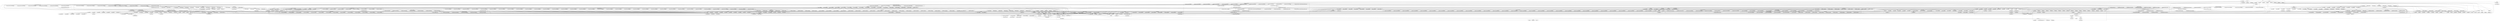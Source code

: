 digraph {
graph [overlap=false]
subgraph cluster_Symbol {
	label="Symbol";
	"Symbol::BEGIN@81";
}
subgraph cluster_integer {
	label="integer";
	"integer::unimport";
	"integer::import";
}
subgraph cluster_IO_File {
	label="IO::File";
	"IO::File::BEGIN@128";
	"IO::File::BEGIN@127";
	"IO::File::BEGIN@132";
	"IO::File::CORE:match";
	"IO::File::BEGIN@129";
	"IO::File::BEGIN@130";
	"IO::File::__ANON__";
	"IO::File::BEGIN@131";
}
subgraph cluster_List_Util {
	label="List::Util";
	"List::Util::BEGIN@9";
	"List::Util::BEGIN@10";
	"List::Util::BEGIN@35";
}
subgraph cluster_Compress_Zlib {
	label="Compress::Zlib";
	"Compress::Zlib::BEGIN@7";
	"Compress::Zlib::BEGIN@50";
	"Compress::Zlib::uncompress";
	"Compress::Zlib::BEGIN@16";
	"Compress::Zlib::BEGIN@11";
	"Compress::Zlib::BEGIN@17";
	"Compress::Zlib::BEGIN@49";
	"Compress::Zlib::BEGIN@464";
	"Compress::Zlib::BEGIN@12";
	"Compress::Zlib::BEGIN@51";
	"Compress::Zlib::BEGIN@6";
	"Compress::Zlib::BEGIN@10";
	"Compress::Zlib::BEGIN@44";
	"Compress::Zlib::BEGIN@48";
	"Compress::Zlib::BEGIN@13";
	"Compress::Zlib::BEGIN@15";
	"Compress::Zlib::BEGIN@8";
}
subgraph cluster_IO_Uncompress_Gunzip {
	label="IO::Uncompress::Gunzip";
	"IO::Uncompress::Gunzip::BEGIN@15";
	"IO::Uncompress::Gunzip::BEGIN@12";
	"IO::Uncompress::Gunzip::BEGIN@17";
	"IO::Uncompress::Gunzip::BEGIN@14";
	"IO::Uncompress::Gunzip::BEGIN@16";
	"IO::Uncompress::Gunzip::BEGIN@10";
	"IO::Uncompress::Gunzip::BEGIN@9";
	"IO::Uncompress::Gunzip::BEGIN@8";
	"IO::Uncompress::Gunzip::__ANON__";
}
subgraph cluster_Convert_Ascii85 {
	label="Convert::Ascii85";
	"Convert::Ascii85::CORE:unpack";
	"Convert::Ascii85::BEGIN@8";
	"Convert::Ascii85::BEGIN@4";
	"Convert::Ascii85::BEGIN@3";
}
subgraph cluster_DynaLoader {
	label="DynaLoader";
	"DynaLoader::BEGIN@111";
}
subgraph cluster_Crypt_Mode_CBC {
	label="Crypt::Mode::CBC";
	"Crypt::Mode::CBC::BEGIN@9";
	"Crypt::Mode::CBC::__ANON__";
	"Crypt::Mode::CBC::BEGIN@5";
	"Crypt::Mode::CBC::BEGIN@6";
}
subgraph cluster_Pod_Simple {
	label="Pod::Simple";
	"Pod::Simple::BEGIN@6";
	"Pod::Simple::BEGIN@1502";
	"Pod::Simple::CORE:match";
	"Pod::Simple::BEGIN@168";
	"Pod::Simple::BEGIN@13";
	"Pod::Simple::BEGIN@10";
	"Pod::Simple::BEGIN@1506";
	"Pod::Simple::BEGIN@8";
	"Pod::Simple::BEGIN@4";
	"Pod::Simple::_accessorize";
	"Pod::Simple::BEGIN@9";
	"Pod::Simple::__ANON__";
	"Pod::Simple::BEGIN@7";
	"Pod::Simple::BEGIN@32";
	"Pod::Simple::BEGIN@5";
	"Pod::Simple::CORE:qr";
}
subgraph cluster_Carp {
	label="Carp";
	"Carp::_fetch_sub";
	"Carp::BEGIN@188";
	"Carp::trusts_directly";
	"Carp::BEGIN@6";
	"Carp::BEGIN@730";
	"Carp::BEGIN@5";
	"Carp::BEGIN@95";
	"Carp::BEGIN@3";
	"Carp::BEGIN@137";
	"Carp::_univ_mod_loaded";
	"Carp::CORE:substcont";
	"Carp::shortmess";
	"Carp::BEGIN@296";
	"Carp::BEGIN@4";
	"Carp::ret_summary";
	"Carp::CORE:match";
	"Carp::croak";
	"Carp::BEGIN@744";
	"Carp::BEGIN@49";
	"Carp::CORE:subst";
	"Carp::get_subname";
	"Carp::short_error_loc";
	"Carp::trusts";
	"Carp::BEGIN@61";
	"Carp::format_arg";
	"Carp::get_status";
	"Carp::BEGIN@256";
	"Carp::BEGIN@1";
	"Carp::_cgc";
	"Carp::shortmess_heavy";
	"Carp::BEGIN@751";
	"Carp::__ANON__[(eval 3)[Carp.pm:171]:1]";
	"Carp::BEGIN@574";
	"Carp::caller_info";
	"Carp::BEGIN@169";
	"Carp::BEGIN@73";
}
subgraph cluster_IO_Compress_Gzip {
	label="IO::Compress::Gzip";
	"IO::Compress::Gzip::BEGIN@16";
	"IO::Compress::Gzip::__ANON__";
	"IO::Compress::Gzip::BEGIN@6";
	"IO::Compress::Gzip::BEGIN@15";
	"IO::Compress::Gzip::BEGIN@7";
	"IO::Compress::Gzip::BEGIN@14";
	"IO::Compress::Gzip::BEGIN@5";
	"IO::Compress::Gzip::BEGIN@12";
	"IO::Compress::Gzip::BEGIN@11";
	"IO::Compress::Gzip::BEGIN@19";
}
subgraph cluster_File_Glob {
	label="File::Glob";
	"File::Glob::BEGIN@52";
	"File::Glob::import";
	"File::Glob::BEGIN@3";
	"File::Glob::BEGIN@56";
	"File::Glob::CORE:match";
	"File::Glob::GLOB_CSH";
}
subgraph cluster_parent {
	label="parent";
	"parent::CORE:subst";
	"parent::import";
	"parent::BEGIN@21";
	"parent::BEGIN@2";
}
subgraph cluster_Mail_SpamAssassin_PDF_Filter_CharMap {
	label="Mail::SpamAssassin::PDF::Filter::CharMap";
	"Mail::SpamAssassin::PDF::Filter::CharMap::BEGIN@2";
	"Mail::SpamAssassin::PDF::Filter::CharMap::BEGIN@5";
	"Mail::SpamAssassin::PDF::Filter::CharMap::BEGIN@3";
	"Mail::SpamAssassin::PDF::Filter::CharMap::BEGIN@7";
	"Mail::SpamAssassin::PDF::Filter::CharMap::BEGIN@4";
	"Mail::SpamAssassin::PDF::Filter::CharMap::__ANON__";
	"Mail::SpamAssassin::PDF::Filter::CharMap::BEGIN@6";
}
subgraph cluster_Crypt_RC4 {
	label="Crypt::RC4";
	"Crypt::RC4::BEGIN@16";
	"Crypt::RC4::BEGIN@15";
}
subgraph cluster_Data_Dumper {
	label="Data::Dumper";
	"Data::Dumper::BEGIN@278";
	"Data::Dumper::BEGIN@18";
	"Data::Dumper::BEGIN@23";
	"Data::Dumper::BEGIN@763";
	"Data::Dumper::BEGIN@12";
	"Data::Dumper::CORE:qr";
	"Data::Dumper::_vstring";
	"Data::Dumper::BEGIN@25";
	"Data::Dumper::BEGIN@21";
}
subgraph cluster_Encode_Encoding {
	label="Encode::Encoding";
	"Encode::Encoding::BEGIN@14";
	"Encode::Encoding::renewed";
	"Encode::Encoding::BEGIN@11";
	"Encode::Encoding::BEGIN@5";
	"Encode::Encoding::BEGIN@12";
	"Encode::Encoding::BEGIN@10";
	"Encode::Encoding::BEGIN@4";
	"Encode::Encoding::__ANON__";
	"Encode::Encoding::CORE:match";
}
subgraph cluster_bytes {
	label="bytes";
	"bytes::import";
}
subgraph cluster_Compress_Raw_Zlib {
	label="Compress::Raw::Zlib";
	"Compress::Raw::Zlib::BEGIN@119";
	"Compress::Raw::Zlib::BEGIN@148";
	"Compress::Raw::Zlib::BEGIN@105";
	"Compress::Raw::Zlib::BEGIN@8";
	"Compress::Raw::Zlib::BEGIN@122";
	"Compress::Raw::Zlib::BEGIN@149";
	"Compress::Raw::Zlib::BEGIN@136";
	"Compress::Raw::Zlib::BEGIN@137";
	"Compress::Raw::Zlib::BEGIN@113";
	"Compress::Raw::Zlib::BEGIN@121";
	"Compress::Raw::Zlib::BEGIN@146";
	"Compress::Raw::Zlib::CORE:subst";
	"Compress::Raw::Zlib::BEGIN@145";
	"Compress::Raw::Zlib::BEGIN@138";
	"Compress::Raw::Zlib::BEGIN@106";
	"Compress::Raw::Zlib::BEGIN@118";
	"Compress::Raw::Zlib::BEGIN@6";
	"Compress::Raw::Zlib::AUTOLOAD";
	"Compress::Raw::Zlib::BEGIN@139";
	"Compress::Raw::Zlib::__ANON__[Compress/Raw/Zlib.pm:114]";
	"Compress::Raw::Zlib::BEGIN@120";
	"Compress::Raw::Zlib::BEGIN@10";
	"Compress::Raw::Zlib::_inflateInit";
	"Compress::Raw::Zlib::constant";
	"Compress::Raw::Zlib::BEGIN@9";
	"Compress::Raw::Zlib::BEGIN@150";
	"Compress::Raw::Zlib::BEGIN@147";
}
subgraph cluster_U64 {
	label="U64";
	"U64::BEGIN@835";
	"U64::BEGIN@836";
	"U64::BEGIN@837";
	"U64::BEGIN@838";
	"U64::BEGIN@1046";
}
subgraph cluster_Config {
	label="Config";
	"Config::TIEHASH";
	"Config::BEGIN@10";
	"Config::BEGIN@9";
	"Config::import";
	"Config::BEGIN@47";
	"Config::FETCH";
}
subgraph cluster_Mail_SpamAssassin_PDF_Filter_ASCII85Decode {
	label="Mail::SpamAssassin::PDF::Filter::ASCII85Decode";
	"Mail::SpamAssassin::PDF::Filter::ASCII85Decode::BEGIN@4";
	"Mail::SpamAssassin::PDF::Filter::ASCII85Decode::BEGIN@2";
	"Mail::SpamAssassin::PDF::Filter::ASCII85Decode::BEGIN@3";
}
subgraph cluster_lib {
	label="lib";
	"lib::import";
	"lib::BEGIN@8";
	"lib::_get_dirs";
	"lib::CORE:ftdir";
	"lib::BEGIN@6";
	"lib::CORE:ftis";
	"lib::CORE:match";
}
subgraph cluster_Digest_SHA {
	label="Digest::SHA";
	"Digest::SHA::BEGIN@192";
	"Digest::SHA::BEGIN@8";
	"Digest::SHA::BEGIN@6";
	"Digest::SHA::BEGIN@7";
	"Digest::SHA::BEGIN@5";
	"Digest::SHA::BEGIN@9";
	"Digest::SHA::BEGIN@55";
}
subgraph cluster_warnings {
	label="warnings";
	"warnings::CORE:match";
	"warnings::_bits";
	"warnings::unimport";
	"warnings::_mkMask";
	"warnings::import";
	"warnings::_expand_bits";
	"warnings::register_categories";
}
subgraph cluster_Fcntl {
	label="Fcntl";
	"Fcntl::BEGIN@58";
}
subgraph cluster_Digest_MD5 {
	label="Digest::MD5";
	"Digest::MD5::DESTROY";
	"Digest::MD5::BEGIN@3";
	"Digest::MD5::new";
	"Digest::MD5::BEGIN@4";
	"Digest::MD5::add";
}
subgraph cluster_Encode_Internal {
	label="Encode::Internal";
	"Encode::Internal::BEGIN@207";
}
subgraph cluster_Exporter_Heavy {
	label="Exporter::Heavy";
	"Exporter::Heavy::CORE:subst";
	"Exporter::Heavy::BEGIN@202";
	"Exporter::Heavy::CORE:match";
	"Exporter::Heavy::BEGIN@4";
	"Exporter::Heavy::_push_tags";
	"Exporter::Heavy::heavy_export";
	"Exporter::Heavy::heavy_export_ok_tags";
	"Exporter::Heavy::BEGIN@3";
}
subgraph cluster_vars {
	label="vars";
	"vars::CORE:match";
	"vars::import";
	"vars::BEGIN@7";
	"vars::BEGIN@8";
	"vars::BEGIN@3";
}
subgraph cluster_Pod_Usage {
	label="Pod::Usage";
	"Pod::Usage::__ANON__";
	"Pod::Usage::BEGIN@22";
	"Pod::Usage::BEGIN@25";
	"Pod::Usage::BEGIN@14";
	"Pod::Usage::BEGIN@20";
	"Pod::Usage::BEGIN@21";
	"Pod::Usage::BEGIN@19";
	"Pod::Usage::BEGIN@12";
}
subgraph cluster_Pod_Text {
	label="Pod::Text";
	"Pod::Text::BEGIN@18";
	"Pod::Text::BEGIN@25";
	"Pod::Text::BEGIN@23";
	"Pod::Text::BEGIN@17";
	"Pod::Text::BEGIN@26";
	"Pod::Text::BEGIN@19";
	"Pod::Text::BEGIN@21";
	"Pod::Text::BEGIN@24";
}
subgraph cluster_warnings_register {
	label="warnings::register";
	"warnings::register::import";
}
subgraph cluster_Exporter {
	label="Exporter";
	"Exporter::export";
	"Exporter::CORE:subst";
	"Exporter::import";
	"Exporter::export_ok_tags";
	"Exporter::as_heavy";
	"Exporter::CORE:match";
}
subgraph cluster_Cwd {
	label="Cwd";
	"Cwd::BEGIN@657";
	"Cwd::BEGIN@41";
	"Cwd::CORE:match";
	"Cwd::CORE:fteexec";
	"Cwd::CORE:regcomp";
	"Cwd::BEGIN@2";
	"Cwd::BEGIN@3";
}
subgraph cluster_Encode_Alias {
	label="Encode::Alias";
	"Encode::Alias::CORE:match";
	"Encode::Alias::init_aliases";
	"Encode::Alias::BEGIN@5";
	"Encode::Alias::define_alias";
	"Encode::Alias::BEGIN@2";
	"Encode::Alias::undef_aliases";
	"Encode::Alias::BEGIN@111";
	"Encode::Alias::BEGIN@7";
	"Encode::Alias::BEGIN@3";
	"Encode::Alias::CORE:qr";
}
subgraph cluster_Types_Serialiser {
	label="Types::Serialiser";
	"Types::Serialiser::BEGIN@20";
	"Types::Serialiser::BEGIN@102";
}
subgraph cluster_Mail_SpamAssassin_PDF_Context {
	label="Mail::SpamAssassin::PDF::Context";
	"Mail::SpamAssassin::PDF::Context::BEGIN@2";
	"Mail::SpamAssassin::PDF::Context::BEGIN@6";
	"Mail::SpamAssassin::PDF::Context::save_state";
	"Mail::SpamAssassin::PDF::Context::concat_matrix";
	"Mail::SpamAssassin::PDF::Context::BEGIN@5";
	"Mail::SpamAssassin::PDF::Context::BEGIN@4";
	"Mail::SpamAssassin::PDF::Context::new";
	"Mail::SpamAssassin::PDF::Context::BEGIN@3";
	"Mail::SpamAssassin::PDF::Context::reset_state";
}
subgraph cluster_Compress_Raw_Zlib_inflateStream {
	label="Compress::Raw::Zlib::inflateStream";
	"Compress::Raw::Zlib::inflateStream::DESTROY";
	"Compress::Raw::Zlib::inflateStream::inflate";
}
subgraph cluster_Pod_Simple_LinkSection {
	label="Pod::Simple::LinkSection";
	"Pod::Simple::LinkSection::BEGIN@8";
	"Pod::Simple::LinkSection::__ANON__";
	"Pod::Simple::LinkSection::BEGIN@5";
	"Pod::Simple::LinkSection::BEGIN@13";
	"Pod::Simple::LinkSection::BEGIN@9";
	"Pod::Simple::LinkSection::BEGIN@10";
}
subgraph cluster_Encode_Config {
	label="Encode::Config";
	"Encode::Config::BEGIN@7";
	"Encode::Config::CORE:match";
	"Encode::Config::BEGIN@8";
}
subgraph cluster_Mail_SpamAssassin_PDF_Core {
	label="Mail::SpamAssassin::PDF::Core";
	"Mail::SpamAssassin::PDF::Core::get_dict";
	"Mail::SpamAssassin::PDF::Core::new";
	"Mail::SpamAssassin::PDF::Core::CORE:subst";
	"Mail::SpamAssassin::PDF::Core::BEGIN@4";
	"Mail::SpamAssassin::PDF::Core::get_primitive";
	"Mail::SpamAssassin::PDF::Core::BEGIN@2";
	"Mail::SpamAssassin::PDF::Core::BEGIN@6";
	"Mail::SpamAssassin::PDF::Core::get_string";
	"Mail::SpamAssassin::PDF::Core::CORE:match";
	"Mail::SpamAssassin::PDF::Core::BEGIN@3";
	"Mail::SpamAssassin::PDF::Core::BEGIN@5";
	"Mail::SpamAssassin::PDF::Core::get_array";
	"Mail::SpamAssassin::PDF::Core::CORE:substcont";
	"Mail::SpamAssassin::PDF::Core::get_hex_string";
	"Mail::SpamAssassin::PDF::Core::CORE:pack";
}
subgraph cluster_Pod_Escapes {
	label="Pod::Escapes";
	"Pod::Escapes::BEGIN@4";
	"Pod::Escapes::BEGIN@2";
	"Pod::Escapes::BEGIN@3";
	"Pod::Escapes::BEGIN@6";
}
subgraph cluster_IO_Seekable {
	label="IO::Seekable";
	"IO::Seekable::BEGIN@98";
	"IO::Seekable::BEGIN@97";
	"IO::Seekable::BEGIN@100";
	"IO::Seekable::BEGIN@103";
	"IO::Seekable::BEGIN@99";
}
subgraph cluster_Encode {
	label="Encode";
	"Encode::define_encoding";
	"Encode::BEGIN@15";
	"Encode::BEGIN@56";
	"Encode::decode";
	"Encode::CORE:subst";
	"Encode::onBOOT";
	"Encode::CORE:match";
	"Encode::getEncoding";
	"Encode::BEGIN@9";
	"Encode::BEGIN@17";
	"Encode::BEGIN@54";
	"Encode::find_encoding";
	"Encode::__ANON__";
	"Encode::BEGIN@6";
	"Encode::define_alias";
	"Encode::BEGIN@53";
	"Encode::BEGIN@7";
	"Encode::BEGIN@5";
}
subgraph cluster_Pod_Simple_BlackBox {
	label="Pod::Simple::BlackBox";
	"Pod::Simple::BlackBox::BEGIN@1287";
	"Pod::Simple::BlackBox::BEGIN@21";
	"Pod::Simple::BlackBox::BEGIN@22";
	"Pod::Simple::BlackBox::BEGIN@27";
	"Pod::Simple::BlackBox::BEGIN@23";
	"Pod::Simple::BlackBox::BEGIN@203";
	"Pod::Simple::BlackBox::BEGIN@24";
	"Pod::Simple::BlackBox::CORE:qr";
}
subgraph cluster_mro {
	label="mro";
	"mro::method_changed_in";
}
subgraph cluster_IO_Uncompress_Adapter_Inflate {
	label="IO::Uncompress::Adapter::Inflate";
	"IO::Uncompress::Adapter::Inflate::BEGIN@4";
	"IO::Uncompress::Adapter::Inflate::BEGIN@7";
	"IO::Uncompress::Adapter::Inflate::BEGIN@8";
	"IO::Uncompress::Adapter::Inflate::BEGIN@5";
	"IO::Uncompress::Adapter::Inflate::BEGIN@3";
}
subgraph cluster_Encode_XS {
	label="Encode::XS";
	"Encode::XS::BEGIN@222";
}
subgraph cluster_Getopt_Std {
	label="Getopt::Std";
	"Getopt::Std::CORE:match";
	"Getopt::Std::getopts";
}
subgraph cluster_Mail_SpamAssassin_PDF_Filter_FlateDecode {
	label="Mail::SpamAssassin::PDF::Filter::FlateDecode";
	"Mail::SpamAssassin::PDF::Filter::FlateDecode::decode";
	"Mail::SpamAssassin::PDF::Filter::FlateDecode::new";
	"Mail::SpamAssassin::PDF::Filter::FlateDecode::BEGIN@4";
	"Mail::SpamAssassin::PDF::Filter::FlateDecode::BEGIN@3";
	"Mail::SpamAssassin::PDF::Filter::FlateDecode::BEGIN@2";
}
subgraph cluster_IO_Compress_Base_Common {
	label="IO::Compress::Base::Common";
	"IO::Compress::Base::Common::BEGIN@522";
	"IO::Compress::Base::Common::BEGIN@495";
	"IO::Compress::Base::Common::BEGIN@149";
	"IO::Compress::Base::Common::BEGIN@45";
	"IO::Compress::Base::Common::BEGIN@3";
	"IO::Compress::Base::Common::BEGIN@484";
	"IO::Compress::Base::Common::BEGIN@5";
	"IO::Compress::Base::Common::BEGIN@480";
	"IO::Compress::Base::Common::BEGIN@499";
	"IO::Compress::Base::Common::BEGIN@489";
	"IO::Compress::Base::Common::BEGIN@148";
	"IO::Compress::Base::Common::BEGIN@482";
	"IO::Compress::Base::Common::BEGIN@490";
	"IO::Compress::Base::Common::BEGIN@114";
	"IO::Compress::Base::Common::BEGIN@493";
	"IO::Compress::Base::Common::BEGIN@500";
	"IO::Compress::Base::Common::BEGIN@483";
	"IO::Compress::Base::Common::BEGIN@520";
	"IO::Compress::Base::Common::BEGIN@523";
	"IO::Compress::Base::Common::BEGIN@8";
	"IO::Compress::Base::Common::BEGIN@492";
	"IO::Compress::Base::Common::BEGIN@49";
	"IO::Compress::Base::Common::BEGIN@485";
	"IO::Compress::Base::Common::BEGIN@48";
	"IO::Compress::Base::Common::BEGIN@9";
	"IO::Compress::Base::Common::BEGIN@150";
	"IO::Compress::Base::Common::BEGIN@46";
	"IO::Compress::Base::Common::BEGIN@481";
	"IO::Compress::Base::Common::BEGIN@47";
	"IO::Compress::Base::Common::BEGIN@4";
	"IO::Compress::Base::Common::BEGIN@152";
	"IO::Compress::Base::Common::BEGIN@494";
	"IO::Compress::Base::Common::BEGIN@50";
	"IO::Compress::Base::Common::BEGIN@7";
	"IO::Compress::Base::Common::__ANON__";
	"IO::Compress::Base::Common::BEGIN@51";
}
subgraph cluster_Storable {
	label="Storable";
	"Storable::BEGIN@42";
	"Storable::CORE:qr";
	"Storable::BEGIN@487";
	"Storable::BEGIN@64";
	"Storable::BEGIN@40";
	"Storable::dclone";
	"Storable::BEGIN@81";
}
subgraph cluster_IO_Compress_Base {
	label="IO::Compress::Base";
	"IO::Compress::Base::BEGIN@9";
	"IO::Compress::Base::BEGIN@16";
	"IO::Compress::Base::BEGIN@12";
	"IO::Compress::Base::BEGIN@17";
	"IO::Compress::Base::_notAvailable";
	"IO::Compress::Base::BEGIN@914";
	"IO::Compress::Base::BEGIN@6";
	"IO::Compress::Base::BEGIN@11";
	"IO::Compress::Base::BEGIN@7";
	"IO::Compress::Base::BEGIN@278";
}
subgraph cluster_IO_Compress_Zlib_Extra {
	label="IO::Compress::Zlib::Extra";
	"IO::Compress::Zlib::Extra::BEGIN@7";
	"IO::Compress::Zlib::Extra::BEGIN@13";
	"IO::Compress::Zlib::Extra::BEGIN@5";
	"IO::Compress::Zlib::Extra::BEGIN@6";
}
subgraph cluster_IO_Compress_Gzip_Constants {
	label="IO::Compress::Gzip::Constants";
	"IO::Compress::Gzip::Constants::BEGIN@77";
	"IO::Compress::Gzip::Constants::BEGIN@80";
	"IO::Compress::Gzip::Constants::BEGIN@65";
	"IO::Compress::Gzip::Constants::BEGIN@66";
	"IO::Compress::Gzip::Constants::BEGIN@5";
	"IO::Compress::Gzip::Constants::BEGIN@87";
	"IO::Compress::Gzip::Constants::BEGIN@88";
	"IO::Compress::Gzip::Constants::BEGIN@3";
	"IO::Compress::Gzip::Constants::BEGIN@86";
	"IO::Compress::Gzip::Constants::BEGIN@4";
	"IO::Compress::Gzip::Constants::BEGIN@109";
	"IO::Compress::Gzip::Constants::BEGIN@113";
	"IO::Compress::Gzip::Constants::BEGIN@115";
	"IO::Compress::Gzip::Constants::BEGIN@92";
	"IO::Compress::Gzip::Constants::BEGIN@89";
	"IO::Compress::Gzip::Constants::BEGIN@76";
	"IO::Compress::Gzip::Constants::BEGIN@143";
	"IO::Compress::Gzip::Constants::BEGIN@90";
	"IO::Compress::Gzip::Constants::BEGIN@111";
	"IO::Compress::Gzip::Constants::BEGIN@69";
	"IO::Compress::Gzip::Constants::BEGIN@75";
	"IO::Compress::Gzip::Constants::BEGIN@84";
	"IO::Compress::Gzip::Constants::BEGIN@70";
	"IO::Compress::Gzip::Constants::BEGIN@78";
	"IO::Compress::Gzip::Constants::BEGIN@119";
	"IO::Compress::Gzip::Constants::BEGIN@82";
	"IO::Compress::Gzip::Constants::BEGIN@67";
	"IO::Compress::Gzip::Constants::BEGIN@114";
	"IO::Compress::Gzip::Constants::BEGIN@74";
	"IO::Compress::Gzip::Constants::BEGIN@73";
}
subgraph cluster_overloading {
	label="overloading";
	"overloading::unimport";
	"overloading::BEGIN@2";
}
subgraph cluster_strict {
	label="strict";
	"strict::unimport";
	"strict::BEGIN@7";
	"strict::import";
	"strict::bits";
	"strict::CORE:match";
}
subgraph cluster_Mail_SpamAssassin_PDF_Filter_Decrypt {
	label="Mail::SpamAssassin::PDF::Filter::Decrypt";
	"Mail::SpamAssassin::PDF::Filter::Decrypt::BEGIN@8";
	"Mail::SpamAssassin::PDF::Filter::Decrypt::BEGIN@4";
	"Mail::SpamAssassin::PDF::Filter::Decrypt::BEGIN@6";
	"Mail::SpamAssassin::PDF::Filter::Decrypt::BEGIN@5";
	"Mail::SpamAssassin::PDF::Filter::Decrypt::BEGIN@2";
	"Mail::SpamAssassin::PDF::Filter::Decrypt::BEGIN@3";
	"Mail::SpamAssassin::PDF::Filter::Decrypt::BEGIN@9";
	"Mail::SpamAssassin::PDF::Filter::Decrypt::__ANON__";
	"Mail::SpamAssassin::PDF::Filter::Decrypt::BEGIN@7";
}
subgraph cluster_utf8 {
	label="utf8";
	"utf8::downgrade";
	"utf8::encode";
	"utf8::import";
}
subgraph cluster_File_GlobMapper {
	label="File::GlobMapper";
	"File::GlobMapper::BEGIN@5";
	"File::GlobMapper::BEGIN@3";
	"File::GlobMapper::BEGIN@4";
	"File::GlobMapper::BEGIN@10";
	"File::GlobMapper::BEGIN@341";
}
subgraph cluster_File_Spec {
	label="File::Spec";
	"File::Spec::BEGIN@3";
}
subgraph cluster_SelectSaver {
	label="SelectSaver";
	"SelectSaver::BEGIN@38";
	"SelectSaver::BEGIN@39";
}
subgraph cluster_Types_Serialiser_Error {
	label="Types::Serialiser::Error";
	"Types::Serialiser::Error::BEGIN@145";
}
subgraph cluster_main {
	label="main";
	"main::CORE:pack";
	"main::CORE:close";
	"main::BEGIN@8";
	"main::BEGIN@9";
	"main::BEGIN@4";
	"main::CORE:readline";
	"main::BEGIN@2";
	"main::BEGIN@6";
	"main::NULL";
	"main::CORE:open";
	"main::BEGIN@3";
	"main::BEGIN@7";
	"main::__ANON__";
	"main::BEGIN@5";
	"main::RUNTIME";
}
subgraph cluster_Mail_SpamAssassin_PDF_Parser {
	label="Mail::SpamAssassin::PDF::Parser";
	"Mail::SpamAssassin::PDF::Parser::new";
	"Mail::SpamAssassin::PDF::Parser::BEGIN@6";
	"Mail::SpamAssassin::PDF::Parser::BEGIN@11";
	"Mail::SpamAssassin::PDF::Parser::_parse_contents";
	"Mail::SpamAssassin::PDF::Parser::_dereference";
	"Mail::SpamAssassin::PDF::Parser::BEGIN@9";
	"Mail::SpamAssassin::PDF::Parser::BEGIN@2";
	"Mail::SpamAssassin::PDF::Parser::__ANON__";
	"Mail::SpamAssassin::PDF::Parser::CORE:open";
	"Mail::SpamAssassin::PDF::Parser::BEGIN@5";
	"Mail::SpamAssassin::PDF::Parser::CORE:match";
	"Mail::SpamAssassin::PDF::Parser::_get_stream_data";
	"Mail::SpamAssassin::PDF::Parser::_parse_info";
	"Mail::SpamAssassin::PDF::Parser::__ANON__[lib/Mail/SpamAssassin/PDF/Parser.pm:354]";
	"Mail::SpamAssassin::PDF::Parser::_parse_xref";
	"Mail::SpamAssassin::PDF::Parser::BEGIN@10";
	"Mail::SpamAssassin::PDF::Parser::CORE:print";
	"Mail::SpamAssassin::PDF::Parser::BEGIN@8";
	"Mail::SpamAssassin::PDF::Parser::_parse_resources";
	"Mail::SpamAssassin::PDF::Parser::parse";
	"Mail::SpamAssassin::PDF::Parser::CORE:close";
	"Mail::SpamAssassin::PDF::Parser::BEGIN@4";
	"Mail::SpamAssassin::PDF::Parser::_get_obj";
	"Mail::SpamAssassin::PDF::Parser::__ANON__[lib/Mail/SpamAssassin/PDF/Parser.pm:69]";
	"Mail::SpamAssassin::PDF::Parser::is_protected";
	"Mail::SpamAssassin::PDF::Parser::_parse_pages";
	"Mail::SpamAssassin::PDF::Parser::BEGIN@3";
	"Mail::SpamAssassin::PDF::Parser::BEGIN@7";
	"Mail::SpamAssassin::PDF::Parser::__ANON__[lib/Mail/SpamAssassin/PDF/Parser.pm:352]";
}
subgraph cluster_XSLoader {
	label="XSLoader";
	"XSLoader::load";
}
subgraph cluster_File_Spec_Unix {
	label="File::Spec::Unix";
	"File::Spec::Unix::BEGIN@4";
	"File::Spec::Unix::BEGIN@167";
	"File::Spec::Unix::BEGIN@3";
	"File::Spec::Unix::BEGIN@124";
	"File::Spec::Unix::BEGIN@209";
	"File::Spec::Unix::BEGIN@231";
	"File::Spec::Unix::BEGIN@133";
	"File::Spec::Unix::BEGIN@115";
}
subgraph cluster_Encode_UTF_EBCDIC {
	label="Encode::UTF_EBCDIC";
	"Encode::UTF_EBCDIC::BEGIN@178";
}
subgraph cluster_Crypt_Cipher {
	label="Crypt::Cipher";
	"Crypt::Cipher::BEGIN@3";
	"Crypt::Cipher::BEGIN@7";
	"Crypt::Cipher::__ANON__";
	"Crypt::Cipher::BEGIN@4";
	"Crypt::Cipher::BEGIN@9";
}
subgraph cluster_version {
	label="version";
	"version::(bool";
	"version::(cmp";
}
subgraph cluster_constant {
	label="constant";
	"constant::BEGIN@141";
	"constant::BEGIN@40";
	"constant::import";
	"constant::BEGIN@65";
	"constant::BEGIN@2";
	"constant::CORE:subst";
	"constant::BEGIN@4";
	"constant::BEGIN@24";
	"constant::CORE:match";
	"constant::BEGIN@3";
	"constant::CORE:regcomp";
	"constant::CORE:qr";
	"constant::BEGIN@90";
}
subgraph cluster_IO {
	label="IO";
	"IO::BEGIN@5";
	"IO::BEGIN@8";
	"IO::BEGIN@6";
	"IO::BEGIN@7";
}
subgraph cluster_attributes {
	label="attributes";
	"attributes::BEGIN@9";
	"attributes::reftype";
	"attributes::import";
	"attributes::_modify_attrs";
	"attributes::_modify_attrs_and_deprecate";
}
subgraph cluster_IO_Uncompress_RawInflate {
	label="IO::Uncompress::RawInflate";
	"IO::Uncompress::RawInflate::BEGIN@4";
	"IO::Uncompress::RawInflate::BEGIN@12";
	"IO::Uncompress::RawInflate::BEGIN@9";
	"IO::Uncompress::RawInflate::BEGIN@5";
	"IO::Uncompress::RawInflate::__ANON__";
	"IO::Uncompress::RawInflate::BEGIN@6";
	"IO::Uncompress::RawInflate::BEGIN@8";
	"IO::Uncompress::RawInflate::BEGIN@11";
}
subgraph cluster_IO_Compress_RawDeflate {
	label="IO::Compress::RawDeflate";
	"IO::Compress::RawDeflate::BEGIN@9";
	"IO::Compress::RawDeflate::BEGIN@150";
	"IO::Compress::RawDeflate::BEGIN@120";
	"IO::Compress::RawDeflate::BEGIN@5";
	"IO::Compress::RawDeflate::BEGIN@119";
	"IO::Compress::RawDeflate::BEGIN@7";
	"IO::Compress::RawDeflate::BEGIN@10";
	"IO::Compress::RawDeflate::BEGIN@11";
	"IO::Compress::RawDeflate::BEGIN@6";
}
subgraph cluster_Internals {
	label="Internals";
	"Internals::SvREADONLY";
}
subgraph cluster_Scalar_Util {
	label="Scalar::Util";
	"Scalar::Util::BEGIN@9";
	"Scalar::Util::BEGIN@10";
}
subgraph cluster_IO_Uncompress_Base {
	label="IO::Uncompress::Base";
	"IO::Uncompress::Base::BEGIN@90";
	"IO::Uncompress::Base::BEGIN@6";
	"IO::Uncompress::Base::BEGIN@429";
	"IO::Uncompress::Base::BEGIN@19";
	"IO::Uncompress::Base::BEGIN@5";
	"IO::Uncompress::Base::BEGIN@15";
	"IO::Uncompress::Base::BEGIN@4";
	"IO::Uncompress::Base::BEGIN@20";
	"IO::Uncompress::Base::BEGIN@22";
	"IO::Uncompress::Base::_notAvailable";
	"IO::Uncompress::Base::BEGIN@17";
	"IO::Uncompress::Base::BEGIN@21";
	"IO::Uncompress::Base::BEGIN@14";
	"IO::Uncompress::Base::BEGIN@23";
}
subgraph cluster_Types_Serialiser_BooleanBase {
	label="Types::Serialiser::BooleanBase";
	"Types::Serialiser::BooleanBase::BEGIN@116";
}
subgraph cluster_JSON_XS {
	label="JSON::XS";
	"JSON::XS::BEGIN@98";
	"JSON::XS::BEGIN@1811";
	"JSON::XS::BEGIN@100";
	"JSON::XS::__ANON__";
	"JSON::XS::BEGIN@97";
	"JSON::XS::BEGIN@90";
}
subgraph cluster_Encode_utf8 {
	label="Encode::utf8";
	"Encode::utf8::BEGIN@241";
	"Encode::utf8::decode";
	"Encode::utf8::BEGIN@227";
}
subgraph cluster_Digest_base {
	label="Digest::base";
	"Digest::base::BEGIN@4";
	"Digest::base::BEGIN@3";
}
subgraph cluster_overload {
	label="overload";
	"overload::OVERLOAD";
	"overload::BEGIN@81";
	"overload::BEGIN@142";
	"overload::import";
	"overload::BEGIN@112";
}
subgraph cluster_IO_Handle {
	label="IO::Handle";
	"IO::Handle::BEGIN@267";
	"IO::Handle::BEGIN@265";
	"IO::Handle::__ANON__";
	"IO::Handle::BEGIN@266";
	"IO::Handle::BEGIN@629";
	"IO::Handle::BEGIN@264";
	"IO::Handle::BEGIN@268";
	"IO::Handle::BEGIN@263";
	"IO::Handle::_create_getline_subs";
}
subgraph cluster_Mail_SpamAssassin_PDF_Context_Info {
	label="Mail::SpamAssassin::PDF::Context::Info";
	"Mail::SpamAssassin::PDF::Context::Info::BEGIN@3";
	"Mail::SpamAssassin::PDF::Context::Info::parse_begin";
	"Mail::SpamAssassin::PDF::Context::Info::serialize_fuzzy";
	"Mail::SpamAssassin::PDF::Context::Info::__ANON__";
	"Mail::SpamAssassin::PDF::Context::Info::BEGIN@7";
	"Mail::SpamAssassin::PDF::Context::Info::BEGIN@6";
	"Mail::SpamAssassin::PDF::Context::Info::page_begin";
	"Mail::SpamAssassin::PDF::Context::Info::CORE:sort";
	"Mail::SpamAssassin::PDF::Context::Info::CORE:match";
	"Mail::SpamAssassin::PDF::Context::Info::BEGIN@2";
	"Mail::SpamAssassin::PDF::Context::Info::BEGIN@4";
	"Mail::SpamAssassin::PDF::Context::Info::new";
	"Mail::SpamAssassin::PDF::Context::Info::BEGIN@5";
}
subgraph cluster_common_sense {
	label="common::sense";
	"common::sense::import";
}
subgraph cluster_IO_Compress_Adapter_Deflate {
	label="IO::Compress::Adapter::Deflate";
	"IO::Compress::Adapter::Deflate::BEGIN@8";
	"IO::Compress::Adapter::Deflate::BEGIN@3";
	"IO::Compress::Adapter::Deflate::BEGIN@5";
	"IO::Compress::Adapter::Deflate::BEGIN@7";
	"IO::Compress::Adapter::Deflate::BEGIN@4";
}
subgraph cluster_Encode_MIME_Name {
	label="Encode::MIME::Name";
	"Encode::MIME::Name::CORE:match";
	"Encode::MIME::Name::BEGIN@3";
	"Encode::MIME::Name::BEGIN@2";
}
subgraph cluster_CryptX {
	label="CryptX";
	"CryptX::BEGIN@10";
	"CryptX::BEGIN@3";
	"CryptX::BEGIN@13";
	"CryptX::BEGIN@4";
}
subgraph cluster_UNIVERSAL {
	label="UNIVERSAL";
	"UNIVERSAL::isa";
	"UNIVERSAL::VERSION";
	"UNIVERSAL::can";
}
"Mail::SpamAssassin::PDF::Parser::BEGIN@5" -> "Mail::SpamAssassin::PDF::Filter::FlateDecode::BEGIN@2";
"Mail::SpamAssassin::PDF::Parser::BEGIN@7" -> "Mail::SpamAssassin::PDF::Filter::Decrypt::BEGIN@4";
"Mail::SpamAssassin::PDF::Filter::FlateDecode::decode" -> "Compress::Zlib::uncompress";
"Pod::Text::BEGIN@26" -> "Pod::Simple::BEGIN@1502";
"Mail::SpamAssassin::PDF::Core::get_primitive" -> "Mail::SpamAssassin::PDF::Core::get_array";
"Mail::SpamAssassin::PDF::Filter::Decrypt::BEGIN@5" -> "Crypt::RC4::BEGIN@15";
"Storable::BEGIN@487" -> "Storable::CORE:qr";
"IO::Compress::Base::Common::BEGIN@9" -> "File::GlobMapper::BEGIN@341";
"IO::Compress::RawDeflate::BEGIN@9" -> "IO::Compress::Base::BEGIN@16";
"Encode::define_encoding" -> "Encode::Alias::define_alias";
"Encode::Alias::init_aliases" -> "Encode::Alias::define_alias";
"Compress::Zlib::BEGIN@11" -> "Compress::Raw::Zlib::AUTOLOAD";
"Compress::Zlib::uncompress" -> "Compress::Raw::Zlib::AUTOLOAD";
"IO::Compress::Gzip::BEGIN@16" -> "IO::Compress::Gzip::__ANON__";
"Pod::Usage::BEGIN@22" -> "File::Spec::Unix::BEGIN@115";
"lib::import" -> "lib::CORE:ftis";
"Carp::short_error_loc" -> "Carp::trusts";
"IO::Uncompress::RawInflate::BEGIN@12" -> "IO::Uncompress::Adapter::Inflate::BEGIN@4";
"main::RUNTIME" -> "Getopt::Std::getopts";
"Pod::Simple::BEGIN@9" -> "Pod::Simple::LinkSection::BEGIN@8";
"Mail::SpamAssassin::PDF::Core::get_hex_string" -> "Mail::SpamAssassin::PDF::Core::CORE:pack";
"Mail::SpamAssassin::PDF::Filter::Decrypt::BEGIN@7" -> "Digest::SHA::BEGIN@192";
"Pod::Text::BEGIN@26" -> "Pod::Simple::BEGIN@8";
"Types::Serialiser::BooleanBase::BEGIN@116" -> "overload::BEGIN@81";
"IO::Compress::Gzip::BEGIN@15" -> "IO::Compress::Gzip::Constants::BEGIN@75";
"File::Spec::Unix::BEGIN@4" -> "Cwd::CORE:fteexec";
"Mail::SpamAssassin::PDF::Filter::ASCII85Decode::BEGIN@4" -> "Convert::Ascii85::CORE:unpack";
"Mail::SpamAssassin::PDF::Parser::BEGIN@4" -> "Mail::SpamAssassin::PDF::Core::BEGIN@6";
"constant::import" -> "constant::CORE:regcomp";
"Pod::Usage::BEGIN@25" -> "Pod::Text::BEGIN@24";
"Mail::SpamAssassin::PDF::Filter::CharMap::BEGIN@4" -> "Mail::SpamAssassin::PDF::Filter::CharMap::__ANON__";
"Mail::SpamAssassin::PDF::Filter::Decrypt::BEGIN@6" -> "Crypt::Mode::CBC::BEGIN@9";
"main::BEGIN@6" -> "main::__ANON__";
"main::BEGIN@5" -> "main::__ANON__";
"Mail::SpamAssassin::PDF::Parser::_parse_pages" -> "Mail::SpamAssassin::PDF::Context::Info::page_begin";
"IO::Uncompress::RawInflate::BEGIN@11" -> "IO::Uncompress::Base::BEGIN@90";
"Mail::SpamAssassin::PDF::Core::BEGIN@4" -> "Encode::BEGIN@53";
"IO::Uncompress::RawInflate::BEGIN@12" -> "IO::Uncompress::Adapter::Inflate::BEGIN@7";
"Mail::SpamAssassin::PDF::Context::Info::serialize_fuzzy" -> "Mail::SpamAssassin::PDF::Context::Info::CORE:match";
"Pod::Usage::BEGIN@22" -> "File::Spec::Unix::BEGIN@167";
"IO::Compress::RawDeflate::BEGIN@9" -> "IO::Compress::Base::BEGIN@7";
"Compress::Zlib::BEGIN@10" -> "IO::Compress::Base::Common::BEGIN@49";
"Crypt::Cipher::BEGIN@9" -> "CryptX::BEGIN@13";
"Compress::Zlib::BEGIN@8" -> "List::Util::BEGIN@10";
"IO::Compress::Gzip::BEGIN@11" -> "IO::Compress::RawDeflate::BEGIN@10";
"IO::Handle::BEGIN@268" -> "IO::BEGIN@5";
"Compress::Zlib::BEGIN@11" -> "Compress::Raw::Zlib::BEGIN@139";
"Encode::BEGIN@7" -> "constant::CORE:qr";
"IO::Compress::Gzip::BEGIN@15" -> "IO::Compress::Gzip::Constants::BEGIN@80";
"IO::Compress::RawDeflate::BEGIN@9" -> "IO::Compress::Base::BEGIN@278";
"Encode::BEGIN@17" -> "Carp::BEGIN@744";
"File::GlobMapper::BEGIN@10" -> "File::Glob::import";
"lib::BEGIN@6" -> "version::(bool";
"IO::Uncompress::RawInflate::BEGIN@11" -> "IO::Uncompress::Base::BEGIN@5";
"Mail::SpamAssassin::PDF::Core::BEGIN@4" -> "Encode::XS::BEGIN@222";
"Pod::Usage::BEGIN@25" -> "Pod::Text::BEGIN@17";
"Compress::Zlib::BEGIN@10" -> "IO::Compress::Base::Common::BEGIN@7";
"Mail::SpamAssassin::PDF::Parser::_parse_xref" -> "Mail::SpamAssassin::PDF::Parser::_parse_xref";
"Mail::SpamAssassin::PDF::Parser::parse" -> "Mail::SpamAssassin::PDF::Parser::_parse_xref";
"Compress::Zlib::BEGIN@10" -> "IO::Compress::Base::Common::BEGIN@46";
"Compress::Zlib::BEGIN@12" -> "IO::Compress::Gzip::BEGIN@14";
"lib::import" -> "lib::CORE:match";
"IO::Compress::Gzip::BEGIN@16" -> "IO::Compress::Zlib::Extra::BEGIN@6";
"main::NULL" -> "main::BEGIN@2";
"Compress::Zlib::BEGIN@11" -> "Compress::Raw::Zlib::BEGIN@122";
"main::BEGIN@9" -> "Pod::Usage::BEGIN@21";
"Mail::SpamAssassin::PDF::Filter::FlateDecode::BEGIN@4" -> "Compress::Zlib::BEGIN@12";
"main::BEGIN@6" -> "Mail::SpamAssassin::PDF::Context::Info::BEGIN@7";
"Pod::Text::BEGIN@26" -> "Pod::Simple::BEGIN@5";
"main::BEGIN@6" -> "Mail::SpamAssassin::PDF::Context::Info::BEGIN@6";
"Types::Serialiser::BooleanBase::BEGIN@116" -> "overload::import";
"Pod::Simple::LinkSection::BEGIN@13" -> "overload::import";
"Types::Serialiser::Error::BEGIN@145" -> "overload::import";
"Compress::Zlib::BEGIN@10" -> "IO::Compress::Base::Common::BEGIN@490";
"Compress::Zlib::BEGIN@11" -> "Compress::Raw::Zlib::BEGIN@9";
"Compress::Zlib::BEGIN@11" -> "Compress::Raw::Zlib::BEGIN@150";
"main::BEGIN@9" -> "Pod::Usage::BEGIN@12";
"Carp::format_arg" -> "Carp::CORE:substcont";
"Mail::SpamAssassin::PDF::Filter::Decrypt::BEGIN@7" -> "Digest::SHA::BEGIN@9";
"Mail::SpamAssassin::PDF::Parser::_parse_contents" -> "Mail::SpamAssassin::PDF::Core::new";
"Mail::SpamAssassin::PDF::Parser::new" -> "Mail::SpamAssassin::PDF::Core::new";
"Compress::Zlib::BEGIN@10" -> "IO::Compress::Base::Common::BEGIN@5";
"Encode::Encoding::BEGIN@12" -> "Encode::Encoding::__ANON__";
"JSON::XS::BEGIN@100" -> "Types::Serialiser::Error::BEGIN@145";
"Compress::Zlib::BEGIN@11" -> "Compress::Raw::Zlib::BEGIN@138";
"Mail::SpamAssassin::PDF::Filter::Decrypt::BEGIN@7" -> "Digest::SHA::BEGIN@7";
"IO::Compress::Gzip::BEGIN@11" -> "IO::Compress::RawDeflate::BEGIN@119";
"IO::Compress::Gzip::BEGIN@15" -> "IO::Compress::Gzip::Constants::BEGIN@74";
"Compress::Zlib::BEGIN@11" -> "Compress::Raw::Zlib::BEGIN@146";
"JSON::XS::BEGIN@100" -> "Types::Serialiser::BEGIN@20";
"Carp::shortmess" -> "Carp::_cgc";
"Carp::caller_info" -> "Carp::_cgc";
"Carp::short_error_loc" -> "Carp::_cgc";
"IO::Compress::Gzip::BEGIN@11" -> "IO::Compress::RawDeflate::BEGIN@5";
"IO::Compress::Gzip::BEGIN@11" -> "IO::Compress::RawDeflate::BEGIN@9";
"IO::Compress::Base::BEGIN@11" -> "IO::File::CORE:match";
"Compress::Zlib::BEGIN@10" -> "IO::Compress::Base::Common::BEGIN@494";
"main::BEGIN@9" -> "Pod::Usage::BEGIN@19";
"IO::Compress::Gzip::BEGIN@15" -> "IO::Compress::Gzip::Constants::BEGIN@143";
"attributes::import" -> "attributes::reftype";
"Compress::Zlib::BEGIN@7" -> "IO::Handle::BEGIN@266";
"IO::File::BEGIN@131" -> "IO::File::__ANON__";
"Encode::BEGIN@17" -> "Carp::BEGIN@73";
"Mail::SpamAssassin::PDF::Context::Info::BEGIN@4" -> "Mail::SpamAssassin::PDF::Context::BEGIN@3";
"Encode::BEGIN@17" -> "Carp::BEGIN@188";
"Compress::Zlib::uncompress" -> "Compress::Raw::Zlib::_inflateInit";
"IO::Compress::Gzip::BEGIN@16" -> "IO::Compress::Zlib::Extra::BEGIN@5";
"Carp::get_status" -> "Carp::trusts_directly";
"Pod::Simple::BEGIN@8" -> "Pod::Escapes::BEGIN@4";
"IO::Compress::Base::Common::BEGIN@9" -> "File::GlobMapper::BEGIN@10";
"Exporter::import" -> "Exporter::Heavy::heavy_export";
"Mail::SpamAssassin::PDF::Filter::Decrypt::BEGIN@7" -> "Digest::SHA::BEGIN@55";
"IO::Compress::Gzip::BEGIN@15" -> "IO::Compress::Gzip::Constants::BEGIN@86";
"IO::Handle::BEGIN@267" -> "IO::Handle::__ANON__";
"lib::import" -> "lib::CORE:ftdir";
"Carp::format_arg" -> "Carp::CORE:match";
"parent::import" -> "Encode::Encoding::BEGIN@5";
"Mail::SpamAssassin::PDF::Parser::_parse_pages" -> "Mail::SpamAssassin::PDF::Parser::_parse_contents";
"main::BEGIN@5" -> "Mail::SpamAssassin::PDF::Parser::BEGIN@9";
"overload::import" -> "overload::OVERLOAD";
"Pod::Simple::BEGIN@8" -> "Pod::Escapes::BEGIN@2";
"Compress::Zlib::BEGIN@11" -> "Compress::Raw::Zlib::BEGIN@113";
"IO::Handle::BEGIN@266" -> "Symbol::BEGIN@81";
"Encode::define_encoding" -> "Encode::define_alias";
"Pod::Usage::BEGIN@25" -> "Pod::Text::BEGIN@25";
"IO::Uncompress::RawInflate::BEGIN@11" -> "IO::Uncompress::Base::BEGIN@15";
"Pod::Usage::BEGIN@25" -> "Pod::Text::BEGIN@23";
"Compress::Zlib::BEGIN@7" -> "IO::Handle::BEGIN@263";
"Compress::Zlib::BEGIN@11" -> "Compress::Raw::Zlib::BEGIN@149";
"parent::import" -> "parent::CORE:subst";
"File::GlobMapper::BEGIN@10" -> "File::Glob::BEGIN@52";
"warnings::register_categories" -> "warnings::_mkMask";
"Compress::Zlib::BEGIN@10" -> "U64::BEGIN@837";
"Digest::MD5::BEGIN@4" -> "vars::BEGIN@7";
"Compress::Zlib::BEGIN@8" -> "List::Util::BEGIN@9";
"Mail::SpamAssassin::PDF::Filter::FlateDecode::BEGIN@4" -> "Compress::Zlib::BEGIN@15";
"Mail::SpamAssassin::PDF::Parser::parse" -> "Mail::SpamAssassin::PDF::Context::Info::parse_begin";
"Mail::SpamAssassin::PDF::Filter::FlateDecode::BEGIN@4" -> "Compress::Zlib::BEGIN@44";
"Mail::SpamAssassin::PDF::Filter::FlateDecode::BEGIN@4" -> "Compress::Zlib::BEGIN@51";
"Mail::SpamAssassin::PDF::Parser::_parse_contents" -> "Mail::SpamAssassin::PDF::Core::get_primitive";
"Mail::SpamAssassin::PDF::Core::get_dict" -> "Mail::SpamAssassin::PDF::Core::get_primitive";
"Mail::SpamAssassin::PDF::Core::get_array" -> "Mail::SpamAssassin::PDF::Core::get_primitive";
"Mail::SpamAssassin::PDF::Parser::_get_obj" -> "Mail::SpamAssassin::PDF::Core::get_primitive";
"Exporter::Heavy::heavy_export" -> "Exporter::Heavy::CORE:match";
"IO::Uncompress::RawInflate::BEGIN@11" -> "IO::Uncompress::Base::BEGIN@14";
"CryptX::BEGIN@13" -> "JSON::XS::BEGIN@90";
"Compress::Zlib::BEGIN@8" -> "Scalar::Util::BEGIN@9";
"Carp::BEGIN@137" -> "Carp::_fetch_sub";
"Carp::BEGIN@73" -> "Carp::_fetch_sub";
"Carp::BEGIN@61" -> "Carp::_fetch_sub";
"Mail::SpamAssassin::PDF::Core::get_dict" -> "Mail::SpamAssassin::PDF::Core::CORE:match";
"Mail::SpamAssassin::PDF::Core::get_primitive" -> "Mail::SpamAssassin::PDF::Core::CORE:match";
"Mail::SpamAssassin::PDF::Core::get_array" -> "Mail::SpamAssassin::PDF::Core::CORE:match";
"Mail::SpamAssassin::PDF::Core::get_hex_string" -> "Mail::SpamAssassin::PDF::Core::CORE:match";
"Mail::SpamAssassin::PDF::Core::get_string" -> "Mail::SpamAssassin::PDF::Core::CORE:match";
"main::BEGIN@5" -> "Mail::SpamAssassin::PDF::Parser::BEGIN@11";
"IO::Compress::Gzip::BEGIN@11" -> "Exporter::Heavy::heavy_export_ok_tags";
"IO::Uncompress::Gunzip::BEGIN@12" -> "Exporter::Heavy::heavy_export_ok_tags";
"Compress::Zlib::BEGIN@13" -> "Exporter::Heavy::heavy_export_ok_tags";
"Compress::Zlib::BEGIN@12" -> "Exporter::Heavy::heavy_export_ok_tags";
"Compress::Zlib::BEGIN@7" -> "IO::Handle::_create_getline_subs";
"Mail::SpamAssassin::PDF::Filter::Decrypt::BEGIN@7" -> "Digest::SHA::BEGIN@8";
"attributes::_modify_attrs_and_deprecate" -> "attributes::_modify_attrs";
"main::BEGIN@9" -> "Pod::Usage::BEGIN@20";
"Pod::Text::BEGIN@26" -> "Pod::Simple::BEGIN@1506";
"File::GlobMapper::BEGIN@10" -> "File::Glob::CORE:match";
"Pod::Simple::_accessorize" -> "Pod::Simple::CORE:match";
"Crypt::Cipher::BEGIN@9" -> "Crypt::Cipher::__ANON__";
"strict::BEGIN@7" -> "strict::CORE:match";
"Crypt::Mode::CBC::BEGIN@9" -> "Crypt::Cipher::BEGIN@4";
"Mail::SpamAssassin::PDF::Core::BEGIN@4" -> "Encode::BEGIN@54";
"Mail::SpamAssassin::PDF::Parser::parse" -> "Mail::SpamAssassin::PDF::Parser::_parse_info";
"IO::Compress::RawDeflate::BEGIN@9" -> "IO::Compress::Base::BEGIN@12";
"Mail::SpamAssassin::PDF::Parser::_parse_contents" -> "Mail::SpamAssassin::PDF::Parser::_get_stream_data";
"Compress::Zlib::BEGIN@10" -> "IO::Compress::Base::Common::BEGIN@148";
"Carp::shortmess_heavy" -> "Carp::ret_summary";
"Mail::SpamAssassin::PDF::Parser::_get_obj" -> "Mail::SpamAssassin::PDF::Parser::CORE:match";
"Mail::SpamAssassin::PDF::Parser::_parse_xref" -> "Mail::SpamAssassin::PDF::Parser::CORE:match";
"Mail::SpamAssassin::PDF::Parser::_dereference" -> "Mail::SpamAssassin::PDF::Parser::CORE:match";
"Mail::SpamAssassin::PDF::Parser::parse" -> "Mail::SpamAssassin::PDF::Parser::CORE:match";
"Storable::BEGIN@81" -> "Fcntl::BEGIN@58";
"Mail::SpamAssassin::PDF::Parser::_get_stream_data" -> "Mail::SpamAssassin::PDF::Filter::FlateDecode::new";
"Encode::BEGIN@15" -> "UNIVERSAL::VERSION";
"IO::Compress::Zlib::Extra::BEGIN@13" -> "UNIVERSAL::VERSION";
"Compress::Zlib::BEGIN@464" -> "UNIVERSAL::VERSION";
"IO::Uncompress::Base::BEGIN@17" -> "UNIVERSAL::VERSION";
"IO::Uncompress::RawInflate::BEGIN@9" -> "UNIVERSAL::VERSION";
"IO::Uncompress::RawInflate::BEGIN@8" -> "UNIVERSAL::VERSION";
"IO::Compress::RawDeflate::BEGIN@120" -> "UNIVERSAL::VERSION";
"IO::Compress::Adapter::Deflate::BEGIN@7" -> "UNIVERSAL::VERSION";
"Compress::Zlib::BEGIN@13" -> "UNIVERSAL::VERSION";
"IO::Compress::Gzip::BEGIN@11" -> "UNIVERSAL::VERSION";
"IO::Compress::RawDeflate::BEGIN@10" -> "UNIVERSAL::VERSION";
"IO::Uncompress::RawInflate::BEGIN@12" -> "UNIVERSAL::VERSION";
"IO::Uncompress::Gunzip::BEGIN@16" -> "UNIVERSAL::VERSION";
"IO::Compress::Gzip::BEGIN@16" -> "UNIVERSAL::VERSION";
"IO::Uncompress::Gunzip::BEGIN@14" -> "UNIVERSAL::VERSION";
"IO::Uncompress::Gunzip::BEGIN@12" -> "UNIVERSAL::VERSION";
"IO::Uncompress::Gunzip::BEGIN@15" -> "UNIVERSAL::VERSION";
"IO::Compress::Gzip::BEGIN@12" -> "UNIVERSAL::VERSION";
"IO::Uncompress::Adapter::Inflate::BEGIN@7" -> "UNIVERSAL::VERSION";
"IO::Compress::RawDeflate::BEGIN@11" -> "UNIVERSAL::VERSION";
"Compress::Zlib::BEGIN@12" -> "UNIVERSAL::VERSION";
"IO::Compress::Gzip::BEGIN@14" -> "UNIVERSAL::VERSION";
"Compress::Zlib::BEGIN@8" -> "UNIVERSAL::VERSION";
"IO::Compress::RawDeflate::BEGIN@9" -> "UNIVERSAL::VERSION";
"IO::Uncompress::Gunzip::BEGIN@17" -> "UNIVERSAL::VERSION";
"Compress::Zlib::BEGIN@10" -> "UNIVERSAL::VERSION";
"Pod::Simple::BEGIN@8" -> "UNIVERSAL::VERSION";
"Compress::Zlib::BEGIN@11" -> "UNIVERSAL::VERSION";
"IO::Compress::Adapter::Deflate::BEGIN@8" -> "UNIVERSAL::VERSION";
"IO::Uncompress::Adapter::Inflate::BEGIN@8" -> "UNIVERSAL::VERSION";
"IO::Compress::RawDeflate::BEGIN@119" -> "UNIVERSAL::VERSION";
"IO::Compress::Gzip::BEGIN@15" -> "UNIVERSAL::VERSION";
"IO::Compress::Base::BEGIN@9" -> "UNIVERSAL::VERSION";
"IO::Uncompress::RawInflate::BEGIN@11" -> "UNIVERSAL::VERSION";
"Mail::SpamAssassin::PDF::Parser::_parse_pages" -> "Mail::SpamAssassin::PDF::Parser::_parse_resources";
"IO::Compress::RawDeflate::BEGIN@9" -> "IO::Compress::Base::BEGIN@17";
"IO::File::BEGIN@132" -> "IO::Seekable::BEGIN@97";
"Mail::SpamAssassin::PDF::Filter::FlateDecode::BEGIN@4" -> "Compress::Zlib::BEGIN@11";
"Mail::SpamAssassin::PDF::Filter::FlateDecode::BEGIN@4" -> "Compress::Zlib::BEGIN@16";
"Crypt::Mode::CBC::BEGIN@9" -> "Crypt::Cipher::BEGIN@7";
"DynaLoader::BEGIN@111" -> "attributes::BEGIN@9";
"Pod::Usage::BEGIN@22" -> "File::Spec::Unix::BEGIN@231";
"Encode::XS::BEGIN@222" -> "parent::import";
"Encode::Internal::BEGIN@207" -> "parent::import";
"Encode::UTF_EBCDIC::BEGIN@178" -> "parent::import";
"Encode::utf8::BEGIN@227" -> "parent::import";
"IO::Uncompress::RawInflate::BEGIN@11" -> "IO::Uncompress::Base::_notAvailable";
"Pod::Simple::LinkSection::BEGIN@9" -> "Pod::Simple::BlackBox::BEGIN@23";
"Pod::Usage::BEGIN@22" -> "File::Spec::Unix::BEGIN@3";
"IO::Uncompress::Gunzip::BEGIN@12" -> "IO::Uncompress::RawInflate::BEGIN@4";
"IO::Compress::Gzip::BEGIN@15" -> "IO::Compress::Gzip::Constants::BEGIN@89";
"Pod::Simple::BEGIN@9" -> "Pod::Simple::LinkSection::BEGIN@13";
"Compress::Zlib::BEGIN@8" -> "List::Util::BEGIN@35";
"Mail::SpamAssassin::PDF::Filter::Decrypt::BEGIN@6" -> "Crypt::Mode::CBC::BEGIN@6";
"Pod::Simple::BEGIN@8" -> "Pod::Escapes::BEGIN@6";
"Compress::Zlib::BEGIN@7" -> "IO::Handle::BEGIN@264";
"Encode::BEGIN@53" -> "Encode::Alias::BEGIN@111";
"Encode::BEGIN@17" -> "Carp::BEGIN@95";
"main::RUNTIME" -> "Mail::SpamAssassin::PDF::Parser::new";
"Compress::Zlib::BEGIN@10" -> "IO::Compress::Base::Common::BEGIN@520";
"Pod::Simple::LinkSection::BEGIN@9" -> "Pod::Simple::BlackBox::BEGIN@21";
"Compress::Zlib::BEGIN@10" -> "U64::BEGIN@1046";
"IO::Compress::RawDeflate::BEGIN@11" -> "IO::Compress::Adapter::Deflate::BEGIN@7";
"Mail::SpamAssassin::PDF::Parser::_parse_contents" -> "Mail::SpamAssassin::PDF::Parser::__ANON__[lib/Mail/SpamAssassin/PDF/Parser.pm:354]";
"Mail::SpamAssassin::PDF::Filter::FlateDecode::BEGIN@4" -> "Compress::Zlib::BEGIN@48";
"IO::Uncompress::RawInflate::BEGIN@11" -> "IO::Uncompress::Base::BEGIN@17";
"Mail::SpamAssassin::PDF::Core::BEGIN@4" -> "Encode::Config::BEGIN@8";
"Mail::SpamAssassin::PDF::Parser::_parse_contents" -> "Mail::SpamAssassin::PDF::Parser::CORE:open";
"Mail::SpamAssassin::PDF::Filter::Decrypt::BEGIN@7" -> "Digest::SHA::BEGIN@5";
"Mail::SpamAssassin::PDF::Parser::parse" -> "Carp::croak";
"JSON::XS::BEGIN@98" -> "JSON::XS::__ANON__";
"main::BEGIN@2" -> "Config::FETCH";
"File::Spec::Unix::BEGIN@4" -> "Config::FETCH";
"Encode::BEGIN@17" -> "Carp::BEGIN@49";
"Mail::SpamAssassin::PDF::Context::Info::serialize_fuzzy" -> "Mail::SpamAssassin::PDF::Context::Info::CORE:sort";
"IO::Compress::Gzip::BEGIN@15" -> "IO::Compress::Gzip::Constants::BEGIN@119";
"Pod::Simple::BEGIN@8" -> "Pod::Escapes::BEGIN@3";
"IO::Uncompress::Gunzip::BEGIN@12" -> "IO::Uncompress::RawInflate::BEGIN@11";
"IO::Compress::Base::Common::BEGIN@9" -> "IO::Compress::Base::Common::__ANON__";
"Encode::BEGIN@53" -> "Encode::Alias::BEGIN@2";
"Pod::Simple::BEGIN@9" -> "Pod::Simple::LinkSection::BEGIN@10";
"Carp::BEGIN@1" -> "overloading::unimport";
"overload::BEGIN@112" -> "overloading::unimport";
"overload::BEGIN@81" -> "overloading::unimport";
"Mail::SpamAssassin::PDF::Parser::BEGIN@8" -> "Mail::SpamAssassin::PDF::Filter::CharMap::BEGIN@5";
"Compress::Zlib::BEGIN@13" -> "IO::Uncompress::Gunzip::BEGIN@10";
"IO::Handle::BEGIN@267" -> "SelectSaver::BEGIN@38";
"Encode::BEGIN@7" -> "constant::BEGIN@65";
"main::BEGIN@5" -> "Mail::SpamAssassin::PDF::Parser::BEGIN@3";
"Mail::SpamAssassin::PDF::Context::Info::parse_begin" -> "Digest::MD5::add";
"Mail::SpamAssassin::PDF::Context::Info::page_begin" -> "Digest::MD5::add";
"Mail::SpamAssassin::PDF::Parser::_parse_contents" -> "Mail::SpamAssassin::PDF::Parser::is_protected";
"Pod::Text::BEGIN@26" -> "Pod::Simple::BEGIN@32";
"IO::Handle::BEGIN@268" -> "IO::BEGIN@8";
"Mail::SpamAssassin::PDF::Context::Info::BEGIN@4" -> "Mail::SpamAssassin::PDF::Context::BEGIN@4";
"Mail::SpamAssassin::PDF::Parser::BEGIN@6" -> "Mail::SpamAssassin::PDF::Filter::ASCII85Decode::BEGIN@2";
"Mail::SpamAssassin::PDF::Core::BEGIN@4" -> "Encode::BEGIN@7";
"Compress::Zlib::BEGIN@10" -> "IO::Compress::Base::Common::BEGIN@492";
"Compress::Zlib::BEGIN@10" -> "IO::Compress::Base::Common::BEGIN@8";
"DynaLoader::BEGIN@111" -> "attributes::import";
"Mail::SpamAssassin::PDF::Filter::FlateDecode::BEGIN@4" -> "Compress::Zlib::BEGIN@13";
"Compress::Zlib::BEGIN@10" -> "IO::Compress::Base::Common::BEGIN@3";
"Types::Serialiser::BooleanBase::BEGIN@116" -> "overload::BEGIN@142";
"Compress::Zlib::BEGIN@12" -> "IO::Compress::Gzip::BEGIN@11";
"IO::Compress::Base::BEGIN@11" -> "IO::File::BEGIN@129";
"main::BEGIN@5" -> "Mail::SpamAssassin::PDF::Parser::BEGIN@5";
"Mail::SpamAssassin::PDF::Core::BEGIN@6" -> "Data::Dumper::BEGIN@18";
"Digest::MD5::BEGIN@4" -> "vars::BEGIN@8";
"IO::Compress::Base::BEGIN@11" -> "IO::File::BEGIN@131";
"Encode::BEGIN@7" -> "constant::BEGIN@141";
"Crypt::Mode::CBC::BEGIN@9" -> "Crypt::Mode::CBC::__ANON__";
"Compress::Zlib::BEGIN@12" -> "IO::Compress::Gzip::BEGIN@5";
"Mail::SpamAssassin::PDF::Core::get_primitive" -> "Mail::SpamAssassin::PDF::Core::get_string";
"IO::Compress::Gzip::BEGIN@15" -> "IO::Compress::Gzip::Constants::BEGIN@82";
"Compress::Zlib::BEGIN@8" -> "Scalar::Util::BEGIN@10";
"Compress::Zlib::BEGIN@10" -> "IO::Compress::Base::Common::BEGIN@50";
"Encode::BEGIN@17" -> "Carp::BEGIN@61";
"IO::File::BEGIN@132" -> "IO::Seekable::BEGIN@103";
"Mail::SpamAssassin::PDF::Filter::FlateDecode::BEGIN@4" -> "Compress::Zlib::BEGIN@7";
"main::BEGIN@5" -> "Mail::SpamAssassin::PDF::Parser::BEGIN@10";
"parent::import" -> "Encode::Encoding::BEGIN@10";
"Pod::Text::BEGIN@26" -> "Pod::Simple::BEGIN@9";
"Mail::SpamAssassin::PDF::Context::new" -> "Mail::SpamAssassin::PDF::Context::reset_state";
"Carp::format_arg" -> "Carp::__ANON__[(eval 3)[Carp.pm:171]:1]";
"Mail::SpamAssassin::PDF::Core::BEGIN@4" -> "Encode::UTF_EBCDIC::BEGIN@178";
"Pod::Usage::BEGIN@25" -> "Pod::Text::BEGIN@18";
"Compress::Zlib::BEGIN@10" -> "IO::Compress::Base::Common::BEGIN@48";
"lib::BEGIN@6" -> "Config::BEGIN@9";
"Compress::Zlib::BEGIN@13" -> "IO::Uncompress::Gunzip::BEGIN@17";
"Carp::BEGIN@751" -> "strict::unimport";
"Carp::BEGIN@256" -> "strict::unimport";
"IO::Handle::BEGIN@629" -> "strict::unimport";
"parent::BEGIN@21" -> "strict::unimport";
"Exporter::Heavy::BEGIN@4" -> "strict::unimport";
"constant::BEGIN@90" -> "strict::unimport";
"List::Util::BEGIN@35" -> "strict::unimport";
"Cwd::BEGIN@657" -> "strict::unimport";
"constant::BEGIN@40" -> "strict::unimport";
"File::Glob::BEGIN@56" -> "strict::unimport";
"Carp::BEGIN@730" -> "strict::unimport";
"Config::BEGIN@47" -> "strict::unimport";
"constant::BEGIN@141" -> "strict::unimport";
"Carp::BEGIN@188" -> "strict::unimport";
"Compress::Raw::Zlib::BEGIN@113" -> "strict::unimport";
"Pod::Simple::BEGIN@1502" -> "strict::unimport";
"constant::BEGIN@65" -> "strict::unimport";
"File::Spec::Unix::BEGIN@167" -> "strict::unimport";
"Mail::SpamAssassin::PDF::Parser::parse" -> "Mail::SpamAssassin::PDF::Parser::_parse_pages";
"Mail::SpamAssassin::PDF::Parser::_parse_pages" -> "Mail::SpamAssassin::PDF::Parser::_parse_pages";
"Compress::Zlib::BEGIN@10" -> "IO::Compress::Base::Common::BEGIN@152";
"IO::Uncompress::Gunzip::BEGIN@17" -> "IO::Uncompress::Gunzip::__ANON__";
"Encode::getEncoding" -> "Encode::CORE:subst";
"Compress::Zlib::BEGIN@7" -> "IO::Handle::BEGIN@629";
"Pod::Text::BEGIN@26" -> "Pod::Simple::BEGIN@7";
"IO::Uncompress::RawInflate::BEGIN@12" -> "IO::Uncompress::RawInflate::__ANON__";
"Compress::Zlib::uncompress" -> "Compress::Raw::Zlib::inflateStream::inflate";
"IO::Handle::BEGIN@268" -> "IO::BEGIN@7";
"Compress::Zlib::BEGIN@11" -> "Compress::Raw::Zlib::__ANON__[Compress/Raw/Zlib.pm:114]";
"Compress::Zlib::uncompress" -> "Compress::Raw::Zlib::__ANON__[Compress/Raw/Zlib.pm:114]";
"IO::Compress::Gzip::BEGIN@11" -> "Compress::Raw::Zlib::__ANON__[Compress/Raw/Zlib.pm:114]";
"Compress::Zlib::BEGIN@13" -> "IO::Uncompress::Gunzip::BEGIN@15";
"Encode::BEGIN@53" -> "Encode::Alias::BEGIN@7";
"Crypt::Cipher::BEGIN@9" -> "CryptX::BEGIN@3";
"Compress::Zlib::BEGIN@11" -> "Compress::Raw::Zlib::BEGIN@145";
"Compress::Zlib::BEGIN@10" -> "IO::Compress::Base::Common::BEGIN@484";
"Pod::Usage::BEGIN@22" -> "File::Spec::Unix::BEGIN@4";
"Pod::Text::BEGIN@26" -> "Pod::Simple::_accessorize";
"Carp::format_arg" -> "utf8::downgrade";
"Compress::Zlib::uncompress" -> "utf8::downgrade";
"Mail::SpamAssassin::PDF::Core::BEGIN@4" -> "Encode::define_encoding";
"Encode::onBOOT" -> "Encode::define_encoding";
"Mail::SpamAssassin::PDF::Parser::BEGIN@5" -> "Mail::SpamAssassin::PDF::Parser::__ANON__";
"Mail::SpamAssassin::PDF::Parser::BEGIN@7" -> "Mail::SpamAssassin::PDF::Parser::__ANON__";
"Mail::SpamAssassin::PDF::Parser::BEGIN@6" -> "Mail::SpamAssassin::PDF::Parser::__ANON__";
"Mail::SpamAssassin::PDF::Parser::BEGIN@8" -> "Mail::SpamAssassin::PDF::Parser::__ANON__";
"Mail::SpamAssassin::PDF::Parser::BEGIN@4" -> "Mail::SpamAssassin::PDF::Parser::__ANON__";
"Mail::SpamAssassin::PDF::Core::BEGIN@6" -> "Data::Dumper::BEGIN@278";
"lib::BEGIN@6" -> "Config::BEGIN@47";
"Carp::format_arg" -> "Carp::CORE:subst";
"XSLoader::load" -> "DynaLoader::BEGIN@111";
"Compress::Zlib::BEGIN@12" -> "Exporter::export_ok_tags";
"Compress::Zlib::BEGIN@13" -> "Exporter::export_ok_tags";
"IO::Compress::Gzip::BEGIN@11" -> "Exporter::export_ok_tags";
"IO::Uncompress::Gunzip::BEGIN@12" -> "Exporter::export_ok_tags";
"Carp::shortmess_heavy" -> "Carp::short_error_loc";
"IO::Compress::Gzip::BEGIN@15" -> "IO::Compress::Gzip::Constants::BEGIN@73";
"main::BEGIN@6" -> "Mail::SpamAssassin::PDF::Context::Info::BEGIN@4";
"Pod::Text::BEGIN@26" -> "Pod::Simple::BEGIN@13";
"Mail::SpamAssassin::PDF::Parser::_parse_contents" -> "Mail::SpamAssassin::PDF::Parser::CORE:print";
"Carp::caller_info" -> "Carp::format_arg";
"Compress::Zlib::BEGIN@10" -> "U64::BEGIN@838";
"Encode::BEGIN@7" -> "constant::BEGIN@2";
"IO::Compress::RawDeflate::BEGIN@11" -> "IO::Compress::Adapter::Deflate::BEGIN@8";
"Digest::MD5::BEGIN@4" -> "vars::BEGIN@3";
"Encode::BEGIN@54" -> "Encode::__ANON__";
"IO::Compress::Gzip::BEGIN@15" -> "IO::Compress::Gzip::Constants::BEGIN@78";
"Encode::BEGIN@53" -> "Encode::Alias::CORE:match";
"IO::Uncompress::RawInflate::BEGIN@11" -> "IO::Uncompress::Base::BEGIN@22";
"Encode::BEGIN@17" -> "Carp::BEGIN@574";
"Pod::Simple::LinkSection::BEGIN@9" -> "Pod::Simple::BlackBox::CORE:qr";
"Mail::SpamAssassin::PDF::Context::Info::BEGIN@4" -> "Mail::SpamAssassin::PDF::Context::BEGIN@5";
"Mail::SpamAssassin::PDF::Core::BEGIN@4" -> "Encode::Config::CORE:match";
"Mail::SpamAssassin::PDF::Parser::BEGIN@7" -> "Mail::SpamAssassin::PDF::Filter::Decrypt::BEGIN@6";
"Compress::Zlib::BEGIN@13" -> "IO::Uncompress::Gunzip::BEGIN@8";
"Encode::UTF_EBCDIC::BEGIN@178" -> "parent::BEGIN@21";
"Encode::BEGIN@17" -> "Carp::BEGIN@169";
"IO::Uncompress::RawInflate::BEGIN@11" -> "IO::Uncompress::Base::BEGIN@23";
"Compress::Zlib::BEGIN@11" -> "Compress::Raw::Zlib::BEGIN@10";
"IO::File::BEGIN@132" -> "IO::Seekable::BEGIN@100";
"Pod::Simple::LinkSection::BEGIN@9" -> "Pod::Simple::BlackBox::BEGIN@203";
"IO::Compress::Gzip::BEGIN@15" -> "IO::Compress::Gzip::Constants::BEGIN@92";
"Compress::Zlib::BEGIN@10" -> "IO::Compress::Base::Common::BEGIN@114";
"IO::Compress::Gzip::BEGIN@15" -> "IO::Compress::Gzip::Constants::BEGIN@115";
"Encode::BEGIN@17" -> "Carp::BEGIN@5";
"Types::Serialiser::BooleanBase::BEGIN@116" -> "overload::BEGIN@112";
"Mail::SpamAssassin::PDF::Filter::ASCII85Decode::BEGIN@4" -> "Convert::Ascii85::BEGIN@3";
"Compress::Zlib::BEGIN@10" -> "IO::Compress::Base::Common::BEGIN@523";
"lib::BEGIN@6" -> "Config::TIEHASH";
"Mail::SpamAssassin::PDF::Core::get_string" -> "Mail::SpamAssassin::PDF::Core::CORE:substcont";
"Mail::SpamAssassin::PDF::Context::Info::BEGIN@4" -> "Mail::SpamAssassin::PDF::Context::BEGIN@2";
"Carp::BEGIN@169" -> "overloading::BEGIN@2";
"main::BEGIN@2" -> "lib::BEGIN@6";
"Carp::BEGIN@137" -> "Carp::_univ_mod_loaded";
"parent::import" -> "Encode::Encoding::BEGIN@4";
"Encode::BEGIN@54" -> "Encode::MIME::Name::BEGIN@2";
"main::RUNTIME" -> "main::CORE:readline";
"Mail::SpamAssassin::PDF::Context::Info::new" -> "Mail::SpamAssassin::PDF::Context::new";
"Types::Serialiser::BEGIN@20" -> "common::sense::import";
"JSON::XS::BEGIN@90" -> "common::sense::import";
"Data::Dumper::BEGIN@763" -> "bytes::import";
"IO::Uncompress::Adapter::Inflate::BEGIN@5" -> "bytes::import";
"Encode::utf8::BEGIN@241" -> "bytes::import";
"IO::Compress::Gzip::Constants::BEGIN@5" -> "bytes::import";
"IO::Compress::Base::Common::BEGIN@5" -> "bytes::import";
"IO::Uncompress::RawInflate::BEGIN@6" -> "bytes::import";
"IO::Compress::Zlib::Extra::BEGIN@7" -> "bytes::import";
"IO::Compress::RawDeflate::BEGIN@7" -> "bytes::import";
"IO::Uncompress::Gunzip::BEGIN@10" -> "bytes::import";
"IO::Compress::Adapter::Deflate::BEGIN@5" -> "bytes::import";
"IO::Compress::Gzip::BEGIN@7" -> "bytes::import";
"Compress::Raw::Zlib::BEGIN@10" -> "bytes::import";
"IO::Uncompress::Base::BEGIN@6" -> "bytes::import";
"Compress::Zlib::BEGIN@17" -> "bytes::import";
"lib::BEGIN@6" -> "version::(cmp";
"Mail::SpamAssassin::PDF::Filter::FlateDecode::BEGIN@4" -> "Compress::Zlib::BEGIN@50";
"constant::import" -> "Internals::SvREADONLY";
"constant::BEGIN@24" -> "Internals::SvREADONLY";
"IO::Compress::Gzip::BEGIN@15" -> "IO::Compress::Gzip::Constants::BEGIN@70";
"Exporter::Heavy::BEGIN@202" -> "warnings::unimport";
"File::Glob::BEGIN@52" -> "warnings::unimport";
"Storable::BEGIN@64" -> "warnings::unimport";
"IO::Uncompress::Base::BEGIN@90" -> "warnings::unimport";
"Carp::BEGIN@744" -> "warnings::unimport";
"IO::Uncompress::Base::BEGIN@429" -> "warnings::unimport";
"Carp::BEGIN@6" -> "warnings::unimport";
"Pod::Simple::BlackBox::BEGIN@203" -> "warnings::unimport";
"IO::Compress::Base::BEGIN@278" -> "warnings::unimport";
"U64::BEGIN@1046" -> "warnings::unimport";
"File::GlobMapper::BEGIN@341" -> "warnings::unimport";
"parent::import" -> "Encode::Encoding::BEGIN@12";
"IO::Uncompress::RawInflate::BEGIN@12" -> "IO::Uncompress::Adapter::Inflate::BEGIN@8";
"Encode::BEGIN@53" -> "Encode::Alias::BEGIN@3";
"Compress::Zlib::BEGIN@10" -> "IO::Compress::Base::Common::BEGIN@481";
"Encode::BEGIN@53" -> "Encode::Alias::init_aliases";
"Pod::Simple::BEGIN@9" -> "Pod::Simple::LinkSection::BEGIN@9";
"Encode::BEGIN@54" -> "Encode::MIME::Name::BEGIN@3";
"warnings::import" -> "warnings::_bits";
"Compress::Zlib::BEGIN@10" -> "IO::Compress::Base::Common::BEGIN@9";
"Mail::SpamAssassin::PDF::Filter::FlateDecode::BEGIN@4" -> "Compress::Zlib::BEGIN@6";
"Mail::SpamAssassin::PDF::Core::BEGIN@6" -> "Data::Dumper::BEGIN@763";
"Carp::ret_summary" -> "Carp::caller_info";
"Compress::Zlib::BEGIN@10" -> "IO::Compress::Base::Common::BEGIN@47";
"Pod::Usage::BEGIN@22" -> "File::Spec::Unix::BEGIN@124";
"Compress::Zlib::BEGIN@11" -> "Compress::Raw::Zlib::BEGIN@8";
"JSON::XS::BEGIN@100" -> "Types::Serialiser::BooleanBase::BEGIN@116";
"Encode::BEGIN@56" -> "Storable::BEGIN@487";
"Compress::Raw::Zlib::BEGIN@6" -> "Exporter::import";
"JSON::XS::BEGIN@97" -> "Exporter::import";
"Mail::SpamAssassin::PDF::Filter::Decrypt::BEGIN@7" -> "Exporter::import";
"IO::Compress::Zlib::Extra::BEGIN@13" -> "Exporter::import";
"IO::Seekable::BEGIN@98" -> "Exporter::import";
"IO::Uncompress::Base::BEGIN@17" -> "Exporter::import";
"IO::Compress::RawDeflate::BEGIN@10" -> "Exporter::import";
"IO::Compress::RawDeflate::BEGIN@120" -> "Exporter::import";
"IO::Compress::Adapter::Deflate::BEGIN@7" -> "Exporter::import";
"Mail::SpamAssassin::PDF::Filter::Decrypt::BEGIN@8" -> "Exporter::import";
"IO::File::BEGIN@130" -> "Exporter::import";
"CryptX::BEGIN@13" -> "Exporter::import";
"IO::Compress::Base::BEGIN@11" -> "Exporter::import";
"Storable::BEGIN@81" -> "Exporter::import";
"Mail::SpamAssassin::PDF::Filter::ASCII85Decode::BEGIN@4" -> "Exporter::import";
"IO::Uncompress::Adapter::Inflate::BEGIN@7" -> "Exporter::import";
"Cwd::BEGIN@3" -> "Exporter::import";
"File::GlobMapper::BEGIN@5" -> "Exporter::import";
"IO::Uncompress::Gunzip::BEGIN@12" -> "Exporter::import";
"Mail::SpamAssassin::PDF::Context::Info::BEGIN@7" -> "Exporter::import";
"Mail::SpamAssassin::PDF::Core::BEGIN@4" -> "Exporter::import";
"main::BEGIN@7" -> "Exporter::import";
"Compress::Zlib::BEGIN@12" -> "Exporter::import";
"Pod::Usage::BEGIN@21" -> "Exporter::import";
"Encode::BEGIN@56" -> "Exporter::import";
"IO::Compress::Gzip::BEGIN@14" -> "Exporter::import";
"SelectSaver::BEGIN@38" -> "Exporter::import";
"IO::Uncompress::Base::BEGIN@20" -> "Exporter::import";
"Mail::SpamAssassin::PDF::Filter::CharMap::BEGIN@5" -> "Exporter::import";
"IO::Uncompress::RawInflate::BEGIN@11" -> "Exporter::import";
"IO::Compress::Base::Common::BEGIN@7" -> "Exporter::import";
"File::Glob::import" -> "Exporter::import";
"Compress::Zlib::BEGIN@464" -> "Exporter::import";
"IO::Compress::Base::Common::BEGIN@523" -> "Exporter::import";
"main::BEGIN@8" -> "Exporter::import";
"Digest::SHA::BEGIN@8" -> "Exporter::import";
"Mail::SpamAssassin::PDF::Filter::Decrypt::BEGIN@9" -> "Exporter::import";
"Mail::SpamAssassin::PDF::Parser::BEGIN@11" -> "Exporter::import";
"Mail::SpamAssassin::PDF::Filter::Decrypt::BEGIN@4" -> "Exporter::import";
"Pod::Text::BEGIN@24" -> "Exporter::import";
"Mail::SpamAssassin::PDF::Core::BEGIN@6" -> "Exporter::import";
"Compress::Zlib::BEGIN@6" -> "Exporter::import";
"Compress::Zlib::BEGIN@8" -> "Exporter::import";
"IO::Compress::Base::BEGIN@914" -> "Exporter::import";
"IO::Uncompress::Adapter::Inflate::BEGIN@8" -> "Exporter::import";
"Storable::BEGIN@40" -> "Exporter::import";
"Compress::Zlib::BEGIN@11" -> "Exporter::import";
"Crypt::Cipher::BEGIN@7" -> "Exporter::import";
"Mail::SpamAssassin::PDF::Parser::BEGIN@9" -> "Exporter::import";
"IO::Uncompress::RawInflate::BEGIN@9" -> "Exporter::import";
"IO::Uncompress::RawInflate::BEGIN@8" -> "Exporter::import";
"Encode::Alias::BEGIN@7" -> "Exporter::import";
"IO::Uncompress::Gunzip::BEGIN@16" -> "Exporter::import";
"Mail::SpamAssassin::PDF::Filter::CharMap::BEGIN@7" -> "Exporter::import";
"IO::Compress::Gzip::BEGIN@12" -> "Exporter::import";
"IO::Uncompress::Gunzip::BEGIN@15" -> "Exporter::import";
"CryptX::BEGIN@10" -> "Exporter::import";
"Mail::SpamAssassin::PDF::Core::BEGIN@5" -> "Exporter::import";
"Mail::SpamAssassin::PDF::Context::BEGIN@6" -> "Exporter::import";
"IO::Uncompress::Base::BEGIN@23" -> "Exporter::import";
"Compress::Zlib::BEGIN@10" -> "Exporter::import";
"Mail::SpamAssassin::PDF::Context::BEGIN@5" -> "Exporter::import";
"Convert::Ascii85::BEGIN@8" -> "Exporter::import";
"IO::Compress::Adapter::Deflate::BEGIN@8" -> "Exporter::import";
"IO::Handle::BEGIN@265" -> "Exporter::import";
"main::BEGIN@9" -> "Exporter::import";
"Pod::Text::BEGIN@23" -> "Exporter::import";
"IO::BEGIN@6" -> "Exporter::import";
"IO::File::BEGIN@129" -> "Exporter::import";
"Encode::BEGIN@15" -> "Exporter::import";
"Mail::SpamAssassin::PDF::Filter::Decrypt::BEGIN@5" -> "Exporter::import";
"Compress::Zlib::BEGIN@13" -> "Exporter::import";
"IO::Compress::Base::Common::BEGIN@8" -> "Exporter::import";
"Mail::SpamAssassin::PDF::Context::BEGIN@4" -> "Exporter::import";
"IO::File::BEGIN@132" -> "Exporter::import";
"Mail::SpamAssassin::PDF::Context::Info::BEGIN@6" -> "Exporter::import";
"IO::Uncompress::Base::BEGIN@19" -> "Exporter::import";
"Pod::Usage::BEGIN@19" -> "Exporter::import";
"IO::Handle::BEGIN@266" -> "Exporter::import";
"IO::Compress::RawDeflate::BEGIN@11" -> "Exporter::import";
"SelectSaver::BEGIN@39" -> "Exporter::import";
"Mail::SpamAssassin::PDF::Filter::CharMap::BEGIN@6" -> "Exporter::import";
"IO::Compress::RawDeflate::BEGIN@150" -> "Exporter::import";
"IO::Compress::RawDeflate::BEGIN@9" -> "Exporter::import";
"Compress::Zlib::BEGIN@7" -> "Exporter::import";
"Mail::SpamAssassin::PDF::Filter::FlateDecode::BEGIN@4" -> "Exporter::import";
"Mail::SpamAssassin::PDF::Parser::BEGIN@10" -> "Exporter::import";
"Mail::SpamAssassin::PDF::Context::Info::BEGIN@5" -> "Exporter::import";
"IO::Seekable::BEGIN@103" -> "Exporter::import";
"IO::Compress::Base::BEGIN@9" -> "Exporter::import";
"IO::Compress::Gzip::BEGIN@15" -> "Exporter::import";
"IO::Compress::RawDeflate::BEGIN@119" -> "Exporter::import";
"File::GlobMapper::BEGIN@10" -> "File::Glob::BEGIN@3";
"Mail::SpamAssassin::PDF::Filter::Decrypt::BEGIN@6" -> "Crypt::Mode::CBC::BEGIN@5";
"Compress::Zlib::BEGIN@12" -> "IO::Compress::Gzip::BEGIN@7";
"Mail::SpamAssassin::PDF::Core::BEGIN@6" -> "Data::Dumper::BEGIN@12";
"IO::Compress::Base::Common::BEGIN@9" -> "File::GlobMapper::BEGIN@5";
"File::Spec::Unix::BEGIN@4" -> "Cwd::BEGIN@3";
"Mail::SpamAssassin::PDF::Parser::BEGIN@6" -> "Mail::SpamAssassin::PDF::Filter::ASCII85Decode::BEGIN@4";
"Mail::SpamAssassin::PDF::Filter::Decrypt::BEGIN@6" -> "Mail::SpamAssassin::PDF::Filter::Decrypt::__ANON__";
"IO::Compress::Gzip::BEGIN@15" -> "IO::Compress::Gzip::Constants::BEGIN@3";
"IO::Compress::Gzip::BEGIN@11" -> "IO::Compress::RawDeflate::BEGIN@120";
"constant::import" -> "constant::CORE:subst";
"Mail::SpamAssassin::PDF::Parser::BEGIN@7" -> "Mail::SpamAssassin::PDF::Filter::Decrypt::BEGIN@8";
"IO::Compress::Adapter::Deflate::BEGIN@4" -> "warnings::import";
"Pod::Escapes::BEGIN@3" -> "warnings::import";
"Mail::SpamAssassin::PDF::Core::BEGIN@3" -> "warnings::import";
"IO::Uncompress::Base::BEGIN@5" -> "warnings::import";
"Scalar::Util::BEGIN@10" -> "warnings::import";
"IO::Uncompress::Adapter::Inflate::BEGIN@4" -> "warnings::import";
"main::BEGIN@4" -> "warnings::import";
"Compress::Zlib::BEGIN@16" -> "warnings::import";
"Digest::SHA::BEGIN@6" -> "warnings::import";
"Encode::Alias::BEGIN@3" -> "warnings::import";
"Encode::BEGIN@6" -> "warnings::import";
"IO::Compress::Gzip::BEGIN@6" -> "warnings::import";
"File::GlobMapper::BEGIN@4" -> "warnings::import";
"Encode::MIME::Name::BEGIN@3" -> "warnings::import";
"IO::Compress::Zlib::Extra::BEGIN@6" -> "warnings::import";
"Mail::SpamAssassin::PDF::Filter::FlateDecode::BEGIN@3" -> "warnings::import";
"Mail::SpamAssassin::PDF::Parser::BEGIN@3" -> "warnings::import";
"Crypt::Mode::CBC::BEGIN@6" -> "warnings::import";
"IO::Compress::RawDeflate::BEGIN@6" -> "warnings::import";
"CryptX::BEGIN@4" -> "warnings::import";
"IO::Compress::Base::Common::BEGIN@4" -> "warnings::import";
"Mail::SpamAssassin::PDF::Filter::ASCII85Decode::BEGIN@3" -> "warnings::import";
"IO::BEGIN@8" -> "warnings::import";
"Mail::SpamAssassin::PDF::Context::BEGIN@3" -> "warnings::import";
"IO::Uncompress::Gunzip::BEGIN@9" -> "warnings::import";
"Compress::Raw::Zlib::BEGIN@9" -> "warnings::import";
"Convert::Ascii85::BEGIN@3" -> "warnings::import";
"Mail::SpamAssassin::PDF::Filter::Decrypt::BEGIN@3" -> "warnings::import";
"IO::Compress::Gzip::Constants::BEGIN@4" -> "warnings::import";
"IO::Compress::Base::BEGIN@7" -> "warnings::import";
"Carp::BEGIN@5" -> "warnings::import";
"Config::BEGIN@10" -> "warnings::import";
"overloading::BEGIN@2" -> "warnings::import";
"Pod::Text::BEGIN@19" -> "warnings::import";
"Mail::SpamAssassin::PDF::Context::Info::BEGIN@3" -> "warnings::import";
"List::Util::BEGIN@10" -> "warnings::import";
"Crypt::Cipher::BEGIN@4" -> "warnings::import";
"IO::Compress::Base::Common::BEGIN@522" -> "warnings::import";
"Encode::Config::BEGIN@8" -> "warnings::import";
"Mail::SpamAssassin::PDF::Filter::CharMap::BEGIN@3" -> "warnings::import";
"IO::Uncompress::RawInflate::BEGIN@5" -> "warnings::import";
"Encode::Encoding::BEGIN@5" -> "warnings::import";
"IO::File::BEGIN@132" -> "IO::Seekable::BEGIN@98";
"IO::Compress::Gzip::BEGIN@16" -> "IO::Compress::Zlib::Extra::BEGIN@13";
"Pod::Simple::LinkSection::BEGIN@10" -> "vars::import";
"Pod::Usage::BEGIN@14" -> "vars::import";
"Pod::Simple::BEGIN@13" -> "vars::import";
"Pod::Escapes::BEGIN@6" -> "vars::import";
"Pod::Simple::LinkSection::BEGIN@5" -> "vars::import";
"Pod::Text::BEGIN@21" -> "vars::import";
"Digest::SHA::BEGIN@7" -> "vars::import";
"Digest::base::BEGIN@4" -> "vars::import";
"Pod::Simple::BlackBox::BEGIN@24" -> "vars::import";
"Digest::MD5::BEGIN@4" -> "vars::import";
"Crypt::RC4::BEGIN@16" -> "vars::import";
"IO::Compress::Gzip::BEGIN@15" -> "IO::Compress::Gzip::Constants::BEGIN@77";
"Exporter::Heavy::heavy_export" -> "Exporter::Heavy::CORE:subst";
"Mail::SpamAssassin::PDF::Context::Info::serialize_fuzzy" -> "Encode::decode";
"Compress::Zlib::BEGIN@7" -> "IO::Handle::BEGIN@267";
"Compress::Zlib::BEGIN@10" -> "IO::Compress::Base::Common::BEGIN@482";
"Compress::Zlib::BEGIN@11" -> "Compress::Raw::Zlib::BEGIN@6";
"CryptX::BEGIN@13" -> "JSON::XS::BEGIN@97";
"Compress::Zlib::BEGIN@11" -> "Compress::Raw::Zlib::BEGIN@106";
"Carp::caller_info" -> "Carp::get_subname";
"Mail::SpamAssassin::PDF::Parser::_dereference" -> "Mail::SpamAssassin::PDF::Parser::_get_obj";
"Mail::SpamAssassin::PDF::Parser::parse" -> "Mail::SpamAssassin::PDF::Parser::_get_obj";
"Compress::Zlib::BEGIN@11" -> "Compress::Raw::Zlib::BEGIN@121";
"Pod::Usage::BEGIN@22" -> "Pod::Usage::__ANON__";
"Mail::SpamAssassin::PDF::Filter::Decrypt::BEGIN@4" -> "Digest::MD5::BEGIN@3";
"main::BEGIN@9" -> "Pod::Usage::BEGIN@25";
"IO::Uncompress::RawInflate::BEGIN@11" -> "IO::Uncompress::Base::BEGIN@20";
"Compress::Zlib::BEGIN@12" -> "IO::Compress::Gzip::BEGIN@6";
"IO::Compress::Base::BEGIN@11" -> "IO::File::BEGIN@127";
"constant::import" -> "constant::CORE:match";
"Compress::Zlib::BEGIN@10" -> "IO::Compress::Base::Common::BEGIN@150";
"Mail::SpamAssassin::PDF::Core::BEGIN@4" -> "Encode::BEGIN@56";
"main::BEGIN@2" -> "lib::import";
"Mail::SpamAssassin::PDF::Parser::BEGIN@4" -> "Mail::SpamAssassin::PDF::Core::BEGIN@2";
"main::NULL" -> "main::BEGIN@7";
"Exporter::import" -> "Exporter::export";
"IO::Uncompress::RawInflate::BEGIN@11" -> "IO::Uncompress::Base::BEGIN@19";
"vars::BEGIN@8" -> "strict::import";
"Fcntl::BEGIN@58" -> "strict::import";
"Encode::Encoding::BEGIN@4" -> "strict::import";
"Crypt::RC4::BEGIN@15" -> "strict::import";
"IO::Compress::Base::Common::BEGIN@3" -> "strict::import";
"Encode::MIME::Name::BEGIN@2" -> "strict::import";
"parent::BEGIN@2" -> "strict::import";
"Pod::Simple::BEGIN@1506" -> "strict::import";
"Pod::Usage::BEGIN@12" -> "strict::import";
"Mail::SpamAssassin::PDF::Context::BEGIN@2" -> "strict::import";
"IO::Compress::Adapter::Deflate::BEGIN@3" -> "strict::import";
"Scalar::Util::BEGIN@9" -> "strict::import";
"Mail::SpamAssassin::PDF::Filter::FlateDecode::BEGIN@2" -> "strict::import";
"Mail::SpamAssassin::PDF::Filter::ASCII85Decode::BEGIN@2" -> "strict::import";
"Mail::SpamAssassin::PDF::Context::Info::BEGIN@2" -> "strict::import";
"File::Spec::Unix::BEGIN@3" -> "strict::import";
"IO::Uncompress::RawInflate::BEGIN@4" -> "strict::import";
"Compress::Raw::Zlib::BEGIN@8" -> "strict::import";
"IO::Compress::RawDeflate::BEGIN@5" -> "strict::import";
"Cwd::BEGIN@2" -> "strict::import";
"IO::Uncompress::Adapter::Inflate::BEGIN@3" -> "strict::import";
"Pod::Text::BEGIN@18" -> "strict::import";
"Config::BEGIN@9" -> "strict::import";
"constant::BEGIN@3" -> "strict::import";
"Mail::SpamAssassin::PDF::Filter::CharMap::BEGIN@2" -> "strict::import";
"Mail::SpamAssassin::PDF::Filter::Decrypt::BEGIN@2" -> "strict::import";
"attributes::BEGIN@9" -> "strict::import";
"IO::File::BEGIN@128" -> "strict::import";
"IO::Compress::Gzip::BEGIN@5" -> "strict::import";
"IO::Uncompress::Base::BEGIN@4" -> "strict::import";
"Pod::Simple::LinkSection::BEGIN@8" -> "strict::import";
"Encode::BEGIN@5" -> "strict::import";
"Carp::BEGIN@4" -> "strict::import";
"Mail::SpamAssassin::PDF::Parser::BEGIN@2" -> "strict::import";
"Digest::SHA::BEGIN@5" -> "strict::import";
"Pod::Escapes::BEGIN@2" -> "strict::import";
"IO::Compress::Gzip::Constants::BEGIN@3" -> "strict::import";
"Pod::Simple::BEGIN@4" -> "strict::import";
"Pod::Simple::BlackBox::BEGIN@22" -> "strict::import";
"Crypt::Cipher::BEGIN@3" -> "strict::import";
"IO::Compress::Base::Common::BEGIN@520" -> "strict::import";
"CryptX::BEGIN@3" -> "strict::import";
"File::Glob::BEGIN@3" -> "strict::import";
"IO::Handle::BEGIN@264" -> "strict::import";
"Crypt::Mode::CBC::BEGIN@5" -> "strict::import";
"IO::Compress::Zlib::Extra::BEGIN@5" -> "strict::import";
"File::GlobMapper::BEGIN@3" -> "strict::import";
"IO::BEGIN@7" -> "strict::import";
"File::Spec::BEGIN@3" -> "strict::import";
"IO::Seekable::BEGIN@99" -> "strict::import";
"Encode::Config::BEGIN@7" -> "strict::import";
"lib::BEGIN@8" -> "strict::import";
"IO::Uncompress::Gunzip::BEGIN@8" -> "strict::import";
"main::BEGIN@3" -> "strict::import";
"Mail::SpamAssassin::PDF::Core::BEGIN@2" -> "strict::import";
"IO::Compress::Base::BEGIN@6" -> "strict::import";
"Compress::Zlib::BEGIN@15" -> "strict::import";
"Exporter::Heavy::BEGIN@3" -> "strict::import";
"Digest::base::BEGIN@3" -> "strict::import";
"Convert::Ascii85::BEGIN@4" -> "strict::import";
"List::Util::BEGIN@9" -> "strict::import";
"Digest::MD5::BEGIN@3" -> "strict::import";
"Encode::Alias::BEGIN@2" -> "strict::import";
"IO::Compress::Base::BEGIN@11" -> "IO::File::BEGIN@132";
"Mail::SpamAssassin::PDF::Parser::BEGIN@7" -> "Mail::SpamAssassin::PDF::Filter::Decrypt::BEGIN@3";
"IO::Uncompress::Gunzip::BEGIN@12" -> "IO::Uncompress::RawInflate::BEGIN@12";
"Compress::Raw::Zlib::AUTOLOAD" -> "Compress::Raw::Zlib::constant";
"JSON::XS::BEGIN@100" -> "Types::Serialiser::BEGIN@102";
"Compress::Zlib::BEGIN@10" -> "IO::Compress::Base::Common::BEGIN@495";
"Mail::SpamAssassin::PDF::Parser::BEGIN@7" -> "Mail::SpamAssassin::PDF::Filter::Decrypt::BEGIN@5";
"Compress::Zlib::BEGIN@11" -> "Compress::Raw::Zlib::BEGIN@118";
"IO::Compress::Gzip::BEGIN@15" -> "IO::Compress::Gzip::Constants::BEGIN@5";
"IO::Uncompress::Gunzip::BEGIN@12" -> "IO::Uncompress::RawInflate::BEGIN@5";
"Mail::SpamAssassin::PDF::Parser::_parse_resources" -> "Mail::SpamAssassin::PDF::Parser::_dereference";
"Mail::SpamAssassin::PDF::Parser::_parse_info" -> "Mail::SpamAssassin::PDF::Parser::_dereference";
"Mail::SpamAssassin::PDF::Parser::_parse_contents" -> "Mail::SpamAssassin::PDF::Parser::_dereference";
"Mail::SpamAssassin::PDF::Parser::_get_stream_data" -> "Mail::SpamAssassin::PDF::Parser::_dereference";
"Mail::SpamAssassin::PDF::Parser::_parse_pages" -> "Mail::SpamAssassin::PDF::Parser::_dereference";
"Mail::SpamAssassin::PDF::Core::BEGIN@4" -> "Encode::utf8::BEGIN@241";
"Getopt::Std::getopts" -> "Getopt::Std::CORE:match";
"main::BEGIN@5" -> "Mail::SpamAssassin::PDF::Parser::BEGIN@4";
"Encode::BEGIN@54" -> "Encode::MIME::Name::CORE:match";
"IO::Compress::RawDeflate::BEGIN@9" -> "IO::Compress::Base::BEGIN@9";
"File::GlobMapper::BEGIN@10" -> "File::Glob::BEGIN@56";
"Mail::SpamAssassin::PDF::Core::get_primitive" -> "Mail::SpamAssassin::PDF::Core::get_hex_string";
"main::BEGIN@6" -> "Mail::SpamAssassin::PDF::Context::Info::BEGIN@5";
"Pod::Simple::LinkSection::BEGIN@9" -> "Pod::Simple::LinkSection::__ANON__";
"Carp::trusts" -> "Carp::get_status";
"Mail::SpamAssassin::PDF::Parser::BEGIN@5" -> "Mail::SpamAssassin::PDF::Filter::FlateDecode::BEGIN@4";
"File::Spec::Unix::BEGIN@4" -> "Cwd::BEGIN@2";
"Encode::BEGIN@7" -> "constant::BEGIN@4";
"Compress::Zlib::BEGIN@11" -> "Compress::Raw::Zlib::BEGIN@119";
"CryptX::BEGIN@13" -> "JSON::XS::BEGIN@1811";
"main::BEGIN@5" -> "Mail::SpamAssassin::PDF::Parser::BEGIN@7";
"Mail::SpamAssassin::PDF::Context::Info::BEGIN@4" -> "Mail::SpamAssassin::PDF::Context::Info::__ANON__";
"Mail::SpamAssassin::PDF::Parser::_parse_xref" -> "Mail::SpamAssassin::PDF::Core::get_dict";
"Mail::SpamAssassin::PDF::Core::get_primitive" -> "Mail::SpamAssassin::PDF::Core::get_dict";
"main::NULL" -> "main::BEGIN@5";
"Encode::Alias::init_aliases" -> "Encode::Alias::undef_aliases";
"CryptX::BEGIN@13" -> "JSON::XS::BEGIN@100";
"Crypt::Cipher::BEGIN@9" -> "CryptX::BEGIN@4";
"IO::Compress::Gzip::BEGIN@15" -> "IO::Compress::Gzip::Constants::BEGIN@90";
"IO::Uncompress::RawInflate::BEGIN@11" -> "IO::Uncompress::Base::BEGIN@6";
"Compress::Zlib::BEGIN@10" -> "IO::Compress::Base::Common::BEGIN@500";
"Compress::Zlib::BEGIN@10" -> "IO::Compress::Base::Common::BEGIN@483";
"Compress::Zlib::BEGIN@12" -> "IO::Compress::Gzip::BEGIN@12";
"IO::Compress::Base::Common::BEGIN@9" -> "File::GlobMapper::BEGIN@3";
"Crypt::Cipher::BEGIN@9" -> "CryptX::BEGIN@10";
"IO::Compress::Gzip::BEGIN@15" -> "IO::Compress::Gzip::Constants::BEGIN@4";
"Crypt::Mode::CBC::BEGIN@9" -> "Crypt::Cipher::BEGIN@3";
"Mail::SpamAssassin::PDF::Parser::BEGIN@8" -> "Mail::SpamAssassin::PDF::Filter::CharMap::BEGIN@7";
"Encode::BEGIN@17" -> "Carp::BEGIN@137";
"IO::Compress::Gzip::BEGIN@15" -> "IO::Compress::Gzip::Constants::BEGIN@109";
"Pod::Usage::BEGIN@22" -> "File::Spec::Unix::BEGIN@209";
"Compress::Zlib::BEGIN@13" -> "IO::Uncompress::Gunzip::BEGIN@16";
"Encode::BEGIN@7" -> "constant::BEGIN@24";
"main::BEGIN@6" -> "Mail::SpamAssassin::PDF::Context::Info::BEGIN@3";
"IO::Uncompress::Gunzip::BEGIN@12" -> "IO::Uncompress::RawInflate::BEGIN@8";
"Pod::Simple::LinkSection::BEGIN@9" -> "Pod::Simple::BlackBox::BEGIN@22";
"Pod::Simple::LinkSection::BEGIN@9" -> "Pod::Simple::BlackBox::BEGIN@27";
"Compress::Zlib::BEGIN@10" -> "IO::Compress::Base::Common::BEGIN@489";
"IO::Uncompress::Gunzip::BEGIN@12" -> "IO::Uncompress::RawInflate::BEGIN@9";
"main::BEGIN@9" -> "Pod::Usage::BEGIN@14";
"IO::Compress::Gzip::BEGIN@15" -> "IO::Compress::Gzip::Constants::BEGIN@66";
"File::Spec::Unix::BEGIN@4" -> "Cwd::BEGIN@41";
"Encode::Alias::init_aliases" -> "Encode::Alias::CORE:qr";
"Mail::SpamAssassin::PDF::Core::BEGIN@6" -> "Data::Dumper::BEGIN@25";
"IO::Uncompress::RawInflate::BEGIN@11" -> "IO::Uncompress::Base::BEGIN@429";
"Exporter::export" -> "Exporter::as_heavy";
"Exporter::export_ok_tags" -> "Exporter::as_heavy";
"Mail::SpamAssassin::PDF::Filter::Decrypt::BEGIN@7" -> "XSLoader::load";
"Encode::BEGIN@56" -> "XSLoader::load";
"Encode::BEGIN@9" -> "XSLoader::load";
"File::Spec::Unix::BEGIN@4" -> "XSLoader::load";
"Compress::Zlib::BEGIN@8" -> "XSLoader::load";
"IO::Handle::BEGIN@268" -> "XSLoader::load";
"CryptX::BEGIN@13" -> "XSLoader::load";
"Compress::Zlib::BEGIN@11" -> "XSLoader::load";
"File::GlobMapper::BEGIN@10" -> "XSLoader::load";
"Storable::BEGIN@81" -> "XSLoader::load";
"Crypt::Cipher::BEGIN@9" -> "XSLoader::load";
"Mail::SpamAssassin::PDF::Filter::Decrypt::BEGIN@4" -> "XSLoader::load";
"Data::Dumper::BEGIN@25" -> "XSLoader::load";
"DynaLoader::BEGIN@111" -> "XSLoader::load";
"main::BEGIN@5" -> "Mail::SpamAssassin::PDF::Parser::BEGIN@8";
"Compress::Zlib::BEGIN@7" -> "IO::Handle::BEGIN@265";
"Mail::SpamAssassin::PDF::Filter::ASCII85Decode::BEGIN@4" -> "Convert::Ascii85::BEGIN@4";
"IO::Compress::Gzip::BEGIN@15" -> "IO::Compress::Gzip::Constants::BEGIN@84";
"Pod::Usage::BEGIN@25" -> "Pod::Text::BEGIN@21";
"Mail::SpamAssassin::PDF::Filter::Decrypt::BEGIN@7" -> "Digest::SHA::BEGIN@6";
"Mail::SpamAssassin::PDF::Filter::ASCII85Decode::BEGIN@4" -> "Convert::Ascii85::BEGIN@8";
"Pod::Simple::LinkSection::BEGIN@9" -> "Pod::Simple::BlackBox::BEGIN@24";
"Mail::SpamAssassin::PDF::Filter::Decrypt::BEGIN@4" -> "Digest::MD5::BEGIN@4";
"Exporter::as_heavy" -> "Exporter::Heavy::BEGIN@3";
"Mail::SpamAssassin::PDF::Filter::Decrypt::BEGIN@4" -> "Digest::base::BEGIN@3";
"Mail::SpamAssassin::PDF::Core::BEGIN@4" -> "Encode::BEGIN@9";
"vars::import" -> "vars::CORE:match";
"Mail::SpamAssassin::PDF::Context::Info::BEGIN@4" -> "Mail::SpamAssassin::PDF::Context::BEGIN@6";
"IO::Compress::Gzip::BEGIN@15" -> "IO::Compress::Gzip::Constants::BEGIN@76";
"IO::Compress::Base::Common::BEGIN@114" -> "utf8::import";
"Pod::Usage::BEGIN@22" -> "File::Spec::Unix::BEGIN@133";
"Compress::Zlib::BEGIN@10" -> "IO::Compress::Base::Common::BEGIN@4";
"warnings::register::import" -> "warnings::register_categories";
"Mail::SpamAssassin::PDF::Filter::FlateDecode::BEGIN@4" -> "Compress::Zlib::BEGIN@49";
"IO::Compress::Gzip::BEGIN@15" -> "main::CORE:pack";
"Mail::SpamAssassin::PDF::Parser::BEGIN@7" -> "main::CORE:pack";
"main::BEGIN@5" -> "Mail::SpamAssassin::PDF::Parser::BEGIN@6";
"main::BEGIN@6" -> "Mail::SpamAssassin::PDF::Context::Info::BEGIN@2";
"Mail::SpamAssassin::PDF::Parser::BEGIN@7" -> "Mail::SpamAssassin::PDF::Filter::Decrypt::BEGIN@9";
"parent::import" -> "Encode::Encoding::BEGIN@14";
"Compress::Zlib::BEGIN@13" -> "IO::Uncompress::Gunzip::BEGIN@9";
"lib::BEGIN@6" -> "Config::BEGIN@10";
"IO::Compress::RawDeflate::BEGIN@11" -> "IO::Compress::Adapter::Deflate::BEGIN@3";
"main::NULL" -> "main::BEGIN@8";
"Compress::Raw::Zlib::AUTOLOAD" -> "Compress::Raw::Zlib::CORE:subst";
"Compress::Zlib::BEGIN@10" -> "IO::Compress::Base::Common::BEGIN@45";
"File::Spec::Unix::BEGIN@4" -> "Cwd::CORE:regcomp";
"parent::import" -> "Encode::Encoding::CORE:match";
"Encode::find_encoding" -> "Encode::getEncoding";
"Pod::Text::BEGIN@26" -> "Pod::Simple::CORE:qr";
"Encode::decode" -> "Encode::utf8::decode";
"Mail::SpamAssassin::PDF::Filter::FlateDecode::BEGIN@4" -> "Compress::Zlib::BEGIN@464";
"Compress::Zlib::BEGIN@10" -> "IO::Compress::Base::Common::BEGIN@480";
"File::Spec::Unix::BEGIN@4" -> "Cwd::CORE:match";
"IO::Compress::Gzip::BEGIN@15" -> "IO::Compress::Gzip::Constants::BEGIN@88";
"lib::BEGIN@6" -> "Config::import";
"Pod::Usage::BEGIN@20" -> "Config::import";
"Mail::SpamAssassin::PDF::Core::BEGIN@4" -> "Encode::utf8::BEGIN@227";
"Pod::Usage::BEGIN@25" -> "Pod::Text::BEGIN@26";
"Mail::SpamAssassin::PDF::Parser::_parse_contents" -> "Mail::SpamAssassin::PDF::Parser::CORE:close";
"Mail::SpamAssassin::PDF::Core::BEGIN@6" -> "Data::Dumper::CORE:qr";
"Encode::BEGIN@53" -> "Encode::Alias::BEGIN@5";
"IO::Uncompress::RawInflate::BEGIN@11" -> "IO::Uncompress::Base::BEGIN@4";
"Mail::SpamAssassin::PDF::Parser::BEGIN@7" -> "Mail::SpamAssassin::PDF::Filter::Decrypt::BEGIN@2";
"warnings::_bits" -> "warnings::_expand_bits";
"warnings::unimport" -> "warnings::_expand_bits";
"Encode::BEGIN@56" -> "Storable::BEGIN@40";
"Encode::BEGIN@17" -> "Carp::BEGIN@751";
"Mail::SpamAssassin::PDF::Filter::FlateDecode::BEGIN@4" -> "Compress::Zlib::BEGIN@8";
"IO::Uncompress::Gunzip::BEGIN@12" -> "IO::Uncompress::RawInflate::BEGIN@6";
"IO::Compress::RawDeflate::BEGIN@9" -> "IO::Compress::Base::BEGIN@914";
"Compress::Zlib::BEGIN@10" -> "IO::Compress::Base::Common::BEGIN@485";
"Mail::SpamAssassin::PDF::Parser::BEGIN@5" -> "Mail::SpamAssassin::PDF::Filter::FlateDecode::BEGIN@3";
"main::NULL" -> "main::BEGIN@6";
"IO::Compress::Gzip::BEGIN@15" -> "IO::Compress::Gzip::Constants::BEGIN@69";
"Mail::SpamAssassin::PDF::Context::Info::serialize_fuzzy" -> "Mail::SpamAssassin::PDF::Context::Info::serialize_fuzzy";
"Mail::SpamAssassin::PDF::Context::Info::page_begin" -> "Mail::SpamAssassin::PDF::Context::Info::serialize_fuzzy";
"Mail::SpamAssassin::PDF::Context::Info::parse_begin" -> "Mail::SpamAssassin::PDF::Context::Info::serialize_fuzzy";
"Mail::SpamAssassin::PDF::Parser::BEGIN@8" -> "Mail::SpamAssassin::PDF::Filter::CharMap::BEGIN@4";
"Compress::Zlib::BEGIN@11" -> "Compress::Raw::Zlib::BEGIN@148";
"Mail::SpamAssassin::PDF::Core::BEGIN@4" -> "Encode::onBOOT";
"Mail::SpamAssassin::PDF::Core::BEGIN@6" -> "Data::Dumper::BEGIN@21";
"IO::File::BEGIN@132" -> "IO::Seekable::BEGIN@99";
"Compress::Zlib::BEGIN@10" -> "IO::Compress::Base::Common::BEGIN@493";
"Compress::Zlib::BEGIN@13" -> "IO::Uncompress::Gunzip::BEGIN@12";
"Compress::Zlib::BEGIN@12" -> "IO::Compress::Gzip::BEGIN@19";
"Crypt::Mode::CBC::BEGIN@9" -> "Crypt::Cipher::BEGIN@9";
"Pod::Text::BEGIN@26" -> "Pod::Simple::BEGIN@168";
"IO::Compress::RawDeflate::BEGIN@11" -> "IO::Compress::Adapter::Deflate::BEGIN@5";
"Encode::BEGIN@56" -> "Storable::BEGIN@81";
"IO::Compress::Base::BEGIN@11" -> "IO::File::BEGIN@130";
"Digest::SHA::BEGIN@192" -> "integer::unimport";
"Pod::Simple::BlackBox::BEGIN@1287" -> "integer::unimport";
"IO::Compress::RawDeflate::BEGIN@9" -> "IO::Compress::Base::BEGIN@11";
"Mail::SpamAssassin::PDF::Filter::Decrypt::BEGIN@4" -> "Digest::base::BEGIN@4";
"strict::import" -> "strict::bits";
"strict::unimport" -> "strict::bits";
"Exporter::Heavy::heavy_export_ok_tags" -> "Exporter::Heavy::_push_tags";
"Carp::croak" -> "Carp::shortmess";
"IO::Compress::Gzip::BEGIN@11" -> "IO::Compress::RawDeflate::BEGIN@7";
"Compress::Zlib::BEGIN@10" -> "IO::Compress::Base::Common::BEGIN@522";
"Encode::utf8::decode" -> "Encode::Encoding::renewed";
"Encode::BEGIN@17" -> "Carp::BEGIN@4";
"Compress::Zlib::BEGIN@10" -> "IO::Compress::Base::Common::BEGIN@499";
"Mail::SpamAssassin::PDF::Parser::BEGIN@7" -> "Mail::SpamAssassin::PDF::Filter::Decrypt::BEGIN@7";
"IO::Compress::Gzip::BEGIN@15" -> "IO::Compress::Gzip::Constants::BEGIN@87";
"CryptX::BEGIN@13" -> "JSON::XS::BEGIN@98";
"Compress::Zlib::BEGIN@10" -> "IO::Compress::Base::Common::BEGIN@51";
"Mail::SpamAssassin::PDF::Parser::BEGIN@4" -> "Mail::SpamAssassin::PDF::Core::BEGIN@3";
"Config::BEGIN@9" -> "strict::BEGIN@7";
"Mail::SpamAssassin::PDF::Core::BEGIN@4" -> "Encode::Internal::BEGIN@207";
"Encode::BEGIN@7" -> "constant::BEGIN@40";
"Compress::Zlib::BEGIN@11" -> "Compress::Raw::Zlib::BEGIN@137";
"Mail::SpamAssassin::PDF::Context::Info::new" -> "Digest::MD5::new";
"Mail::SpamAssassin::PDF::Parser::_parse_contents" -> "UNIVERSAL::isa";
"Carp::format_arg" -> "UNIVERSAL::isa";
"IO::Compress::Gzip::BEGIN@16" -> "IO::Compress::Zlib::Extra::BEGIN@7";
"Pod::Simple::BEGIN@32" -> "Pod::Simple::__ANON__";
"IO::Uncompress::RawInflate::BEGIN@12" -> "IO::Uncompress::Adapter::Inflate::BEGIN@5";
"IO::Compress::Gzip::BEGIN@11" -> "IO::Compress::RawDeflate::BEGIN@6";
"main::NULL" -> "main::BEGIN@3";
"Mail::SpamAssassin::PDF::Parser::BEGIN@4" -> "Mail::SpamAssassin::PDF::Core::BEGIN@4";
"IO::Compress::Gzip::BEGIN@15" -> "IO::Compress::Gzip::Constants::BEGIN@113";
"main::RUNTIME" -> "main::CORE:close";
"Compress::Zlib::BEGIN@11" -> "Compress::Raw::Zlib::BEGIN@120";
"Encode::BEGIN@17" -> "Carp::BEGIN@730";
"Encode::BEGIN@17" -> "Carp::BEGIN@6";
"Compress::Zlib::BEGIN@11" -> "Compress::Raw::Zlib::BEGIN@147";
"Config::BEGIN@10" -> "warnings::CORE:match";
"Encode::decode" -> "Encode::find_encoding";
"Pod::Usage::BEGIN@25" -> "Pod::Text::BEGIN@19";
"main::BEGIN@9" -> "Pod::Usage::BEGIN@22";
"Encode::UTF_EBCDIC::BEGIN@178" -> "parent::BEGIN@2";
"lib::import" -> "lib::_get_dirs";
"Mail::SpamAssassin::PDF::Core::BEGIN@4" -> "Encode::BEGIN@15";
"Mail::SpamAssassin::PDF::Parser::BEGIN@8" -> "Mail::SpamAssassin::PDF::Filter::CharMap::BEGIN@3";
"IO::Handle::BEGIN@268" -> "IO::BEGIN@6";
"main::RUNTIME" -> "main::CORE:open";
"Pod::Simple::LinkSection::BEGIN@9" -> "Pod::Simple::BlackBox::BEGIN@1287";
"Mail::SpamAssassin::PDF::Core::get_string" -> "Mail::SpamAssassin::PDF::Core::CORE:subst";
"Mail::SpamAssassin::PDF::Core::get_hex_string" -> "Mail::SpamAssassin::PDF::Core::CORE:subst";
"Compress::Zlib::BEGIN@12" -> "IO::Compress::Gzip::BEGIN@15";
"IO::Compress::Base::BEGIN@11" -> "IO::File::BEGIN@128";
"Mail::SpamAssassin::PDF::Filter::Decrypt::BEGIN@5" -> "Crypt::RC4::BEGIN@16";
"Mail::SpamAssassin::PDF::Filter::FlateDecode::BEGIN@4" -> "Compress::Zlib::BEGIN@17";
"main::RUNTIME" -> "Mail::SpamAssassin::PDF::Parser::parse";
"Compress::Zlib::BEGIN@11" -> "Compress::Raw::Zlib::BEGIN@136";
"IO::Compress::Gzip::BEGIN@15" -> "IO::Compress::Gzip::Constants::BEGIN@67";
"Mail::SpamAssassin::PDF::Core::BEGIN@4" -> "Encode::BEGIN@5";
"Mail::SpamAssassin::PDF::Parser::BEGIN@8" -> "Mail::SpamAssassin::PDF::Filter::CharMap::BEGIN@2";
"main::RUNTIME" -> "Mail::SpamAssassin::PDF::Context::Info::new";
"Pod::Simple::BEGIN@7" -> "integer::import";
"Pod::Simple::BlackBox::BEGIN@21" -> "integer::import";
"Digest::SHA::BEGIN@9" -> "integer::import";
"Mail::SpamAssassin::PDF::Parser::__ANON__[lib/Mail/SpamAssassin/PDF/Parser.pm:354]" -> "Mail::SpamAssassin::PDF::Context::concat_matrix";
"Pod::Text::BEGIN@26" -> "Pod::Simple::BEGIN@10";
"Mail::SpamAssassin::PDF::Context::save_state" -> "Storable::dclone";
"Compress::Raw::Zlib::BEGIN@146" -> "constant::import";
"Compress::Raw::Zlib::BEGIN@136" -> "constant::import";
"IO::Compress::Gzip::Constants::BEGIN@82" -> "constant::import";
"IO::Compress::Gzip::Constants::BEGIN@74" -> "constant::import";
"IO::Compress::Gzip::Constants::BEGIN@67" -> "constant::import";
"IO::Compress::Base::Common::BEGIN@50" -> "constant::import";
"IO::Compress::Base::Common::BEGIN@494" -> "constant::import";
"IO::Compress::Base::Common::BEGIN@152" -> "constant::import";
"Compress::Raw::Zlib::BEGIN@105" -> "constant::import";
"IO::Compress::Gzip::Constants::BEGIN@143" -> "constant::import";
"IO::Compress::Gzip::Constants::BEGIN@90" -> "constant::import";
"Compress::Raw::Zlib::BEGIN@119" -> "constant::import";
"IO::Compress::Gzip::Constants::BEGIN@111" -> "constant::import";
"IO::Compress::Base::Common::BEGIN@48" -> "constant::import";
"Compress::Raw::Zlib::BEGIN@147" -> "constant::import";
"Compress::Raw::Zlib::BEGIN@150" -> "constant::import";
"IO::Compress::Base::Common::BEGIN@492" -> "constant::import";
"IO::Compress::Gzip::Constants::BEGIN@113" -> "constant::import";
"IO::Compress::Base::Common::BEGIN@490" -> "constant::import";
"Compress::Raw::Zlib::BEGIN@120" -> "constant::import";
"Encode::BEGIN@7" -> "constant::import";
"Compress::Raw::Zlib::BEGIN@118" -> "constant::import";
"Compress::Raw::Zlib::BEGIN@138" -> "constant::import";
"IO::Compress::Base::Common::BEGIN@495" -> "constant::import";
"U64::BEGIN@838" -> "constant::import";
"IO::Compress::Gzip::Constants::BEGIN@84" -> "constant::import";
"U64::BEGIN@837" -> "constant::import";
"IO::Compress::Gzip::Constants::BEGIN@78" -> "constant::import";
"IO::Uncompress::Base::BEGIN@15" -> "constant::import";
"IO::Compress::Gzip::Constants::BEGIN@73" -> "constant::import";
"IO::Compress::Gzip::Constants::BEGIN@114" -> "constant::import";
"Compress::Raw::Zlib::BEGIN@149" -> "constant::import";
"IO::Compress::Gzip::Constants::BEGIN@76" -> "constant::import";
"U64::BEGIN@835" -> "constant::import";
"IO::Uncompress::Base::BEGIN@14" -> "constant::import";
"File::Spec::Unix::BEGIN@133" -> "constant::import";
"Compress::Zlib::BEGIN@51" -> "constant::import";
"IO::Compress::Gzip::Constants::BEGIN@109" -> "constant::import";
"File::Spec::Unix::BEGIN@209" -> "constant::import";
"IO::Compress::Base::Common::BEGIN@500" -> "constant::import";
"IO::Compress::Base::Common::BEGIN@483" -> "constant::import";
"IO::Compress::Base::Common::BEGIN@489" -> "constant::import";
"U64::BEGIN@836" -> "constant::import";
"IO::Compress::Gzip::Constants::BEGIN@66" -> "constant::import";
"IO::Compress::Gzip::Constants::BEGIN@65" -> "constant::import";
"Data::Dumper::BEGIN@278" -> "constant::import";
"Compress::Raw::Zlib::BEGIN@145" -> "constant::import";
"IO::Compress::Base::Common::BEGIN@484" -> "constant::import";
"IO::Compress::Gzip::Constants::BEGIN@86" -> "constant::import";
"IO::Compress::Base::Common::BEGIN@149" -> "constant::import";
"Compress::Zlib::BEGIN@50" -> "constant::import";
"IO::Compress::Gzip::Constants::BEGIN@75" -> "constant::import";
"IO::Compress::Gzip::Constants::BEGIN@70" -> "constant::import";
"File::Spec::Unix::BEGIN@231" -> "constant::import";
"Encode::Alias::BEGIN@5" -> "constant::import";
"IO::Compress::Gzip::Constants::BEGIN@89" -> "constant::import";
"File::Spec::Unix::BEGIN@124" -> "constant::import";
"IO::Compress::Base::Common::BEGIN@47" -> "constant::import";
"Compress::Raw::Zlib::BEGIN@148" -> "constant::import";
"IO::Compress::Base::Common::BEGIN@481" -> "constant::import";
"IO::Compress::Base::Common::BEGIN@485" -> "constant::import";
"IO::Compress::Gzip::Constants::BEGIN@69" -> "constant::import";
"Encode::Encoding::BEGIN@14" -> "constant::import";
"Compress::Zlib::BEGIN@49" -> "constant::import";
"IO::Compress::Gzip::Constants::BEGIN@92" -> "constant::import";
"IO::Compress::Gzip::Constants::BEGIN@115" -> "constant::import";
"IO::Compress::Base::Common::BEGIN@148" -> "constant::import";
"IO::Compress::Base::Common::BEGIN@480" -> "constant::import";
"IO::Compress::Gzip::Constants::BEGIN@88" -> "constant::import";
"File::Spec::Unix::BEGIN@115" -> "constant::import";
"IO::Compress::Base::Common::BEGIN@45" -> "constant::import";
"Compress::Raw::Zlib::BEGIN@121" -> "constant::import";
"IO::Compress::Gzip::Constants::BEGIN@119" -> "constant::import";
"IO::Compress::Base::Common::BEGIN@51" -> "constant::import";
"Compress::Raw::Zlib::BEGIN@137" -> "constant::import";
"Compress::Raw::Zlib::BEGIN@122" -> "constant::import";
"IO::Compress::Base::Common::BEGIN@46" -> "constant::import";
"IO::Compress::Base::Common::BEGIN@150" -> "constant::import";
"IO::Compress::Base::Common::BEGIN@49" -> "constant::import";
"Data::Dumper::BEGIN@21" -> "constant::import";
"IO::Compress::Base::Common::BEGIN@493" -> "constant::import";
"Compress::Raw::Zlib::BEGIN@139" -> "constant::import";
"IO::Compress::Gzip::Constants::BEGIN@80" -> "constant::import";
"IO::Compress::Gzip::Constants::BEGIN@77" -> "constant::import";
"IO::Compress::Base::Common::BEGIN@482" -> "constant::import";
"IO::Compress::Base::Common::BEGIN@499" -> "constant::import";
"IO::Compress::Gzip::Constants::BEGIN@87" -> "constant::import";
"Compress::Raw::Zlib::BEGIN@106" -> "constant::import";
"Compress::Zlib::BEGIN@48" -> "constant::import";
"IO::Compress::Base::Common::BEGIN@9" -> "File::GlobMapper::BEGIN@4";
"IO::Compress::RawDeflate::BEGIN@9" -> "IO::Compress::Base::_notAvailable";
"IO::Compress::Gzip::BEGIN@11" -> "IO::Compress::RawDeflate::BEGIN@150";
"IO::Uncompress::RawInflate::BEGIN@12" -> "IO::Uncompress::Adapter::Inflate::BEGIN@3";
"IO::Compress::Gzip::BEGIN@15" -> "IO::Compress::Gzip::Constants::BEGIN@111";
"Encode::BEGIN@56" -> "Storable::BEGIN@42";
"Mail::SpamAssassin::PDF::Core::BEGIN@4" -> "Encode::BEGIN@17";
"Mail::SpamAssassin::PDF::Parser::BEGIN@8" -> "Mail::SpamAssassin::PDF::Filter::CharMap::BEGIN@6";
"Encode::BEGIN@7" -> "constant::BEGIN@3";
"main::RUNTIME" -> "Digest::MD5::DESTROY";
"IO::Handle::BEGIN@267" -> "SelectSaver::BEGIN@39";
"Pod::Simple::LinkSection::BEGIN@9" -> "utf8::encode";
"File::Spec::Unix::BEGIN@4" -> "Cwd::BEGIN@657";
"Mail::SpamAssassin::PDF::Parser::_get_stream_data" -> "Mail::SpamAssassin::PDF::Filter::FlateDecode::decode";
"IO::Compress::Gzip::BEGIN@11" -> "IO::Compress::RawDeflate::BEGIN@11";
"Compress::Zlib::BEGIN@11" -> "Compress::Raw::Zlib::BEGIN@105";
"Mail::SpamAssassin::PDF::Core::get_primitive" -> "Mail::SpamAssassin::PDF::Parser::__ANON__[lib/Mail/SpamAssassin/PDF/Parser.pm:69]";
"Mail::SpamAssassin::PDF::Parser::BEGIN@6" -> "Mail::SpamAssassin::PDF::Filter::ASCII85Decode::BEGIN@3";
"Compress::Zlib::uncompress" -> "Compress::Raw::Zlib::inflateStream::DESTROY";
"Compress::Zlib::BEGIN@13" -> "IO::Uncompress::Gunzip::BEGIN@14";
"Mail::SpamAssassin::PDF::Parser::BEGIN@4" -> "Mail::SpamAssassin::PDF::Core::BEGIN@5";
"constant::BEGIN@4" -> "warnings::register::import";
"overload::BEGIN@142" -> "warnings::register::import";
"vars::BEGIN@7" -> "warnings::register::import";
"Pod::Usage::BEGIN@22" -> "File::Spec::BEGIN@3";
"Carp::format_arg" -> "UNIVERSAL::can";
"Mail::SpamAssassin::PDF::Parser::_parse_pages" -> "UNIVERSAL::can";
"attributes::import" -> "UNIVERSAL::can";
"Mail::SpamAssassin::PDF::Parser::parse" -> "UNIVERSAL::can";
"Exporter::as_heavy" -> "Exporter::CORE:subst";
"Exporter::import" -> "Exporter::CORE:subst";
"Mail::SpamAssassin::PDF::Core::BEGIN@4" -> "Encode::Config::BEGIN@7";
"Pod::Text::BEGIN@26" -> "Pod::Simple::BEGIN@6";
"Compress::Zlib::BEGIN@12" -> "IO::Compress::Gzip::BEGIN@16";
"Encode::BEGIN@17" -> "Carp::BEGIN@3";
"Pod::Simple::BEGIN@9" -> "Pod::Simple::LinkSection::BEGIN@5";
"Mail::SpamAssassin::PDF::Parser::__ANON__[lib/Mail/SpamAssassin/PDF/Parser.pm:352]" -> "Mail::SpamAssassin::PDF::Context::save_state";
"attributes::import" -> "attributes::_modify_attrs_and_deprecate";
"File::GlobMapper::BEGIN@10" -> "File::Glob::GLOB_CSH";
"Pod::Text::BEGIN@26" -> "Pod::Simple::BEGIN@4";
"Compress::Zlib::BEGIN@10" -> "IO::Compress::Base::Common::BEGIN@149";
"Encode::BEGIN@17" -> "Carp::BEGIN@296";
"IO::Uncompress::RawInflate::BEGIN@11" -> "IO::Uncompress::Base::BEGIN@21";
"Compress::Zlib::BEGIN@10" -> "U64::BEGIN@836";
"IO::Compress::Gzip::BEGIN@15" -> "IO::Compress::Gzip::Constants::BEGIN@65";
"main::BEGIN@5" -> "Mail::SpamAssassin::PDF::Parser::BEGIN@2";
"Encode::BEGIN@7" -> "constant::BEGIN@90";
"Exporter::as_heavy" -> "Exporter::Heavy::BEGIN@4";
"Exporter::import" -> "Exporter::CORE:match";
"IO::Compress::RawDeflate::BEGIN@11" -> "IO::Compress::Adapter::Deflate::BEGIN@4";
"Data::Dumper::BEGIN@278" -> "Data::Dumper::_vstring";
"IO::Compress::Gzip::BEGIN@15" -> "IO::Compress::Gzip::Constants::BEGIN@114";
"main::NULL" -> "main::BEGIN@9";
"Exporter::as_heavy" -> "Exporter::Heavy::BEGIN@202";
"main::NULL" -> "main::BEGIN@4";
"parent::import" -> "Encode::Encoding::BEGIN@11";
"Mail::SpamAssassin::PDF::Core::BEGIN@6" -> "Data::Dumper::BEGIN@23";
"constant::import" -> "mro::method_changed_in";
"Encode::BEGIN@56" -> "Storable::BEGIN@64";
"Mail::SpamAssassin::PDF::Core::BEGIN@4" -> "Encode::BEGIN@6";
"Carp::shortmess" -> "Carp::shortmess_heavy";
"Mail::SpamAssassin::PDF::Parser::_parse_contents" -> "Mail::SpamAssassin::PDF::Parser::__ANON__[lib/Mail/SpamAssassin/PDF/Parser.pm:352]";
"Carp::BEGIN@169" -> "Carp::BEGIN@1";
"Encode::BEGIN@17" -> "Carp::BEGIN@256";
"Encode::BEGIN@9" -> "Encode::CORE:match";
"Compress::Zlib::BEGIN@7" -> "IO::Handle::BEGIN@268";
"Mail::SpamAssassin::PDF::Filter::FlateDecode::BEGIN@4" -> "Compress::Zlib::BEGIN@10";
"main::BEGIN@2" -> "lib::BEGIN@8";
"IO::Compress::RawDeflate::BEGIN@9" -> "IO::Compress::Base::BEGIN@6";
"Compress::Zlib::BEGIN@10" -> "U64::BEGIN@835";
}
